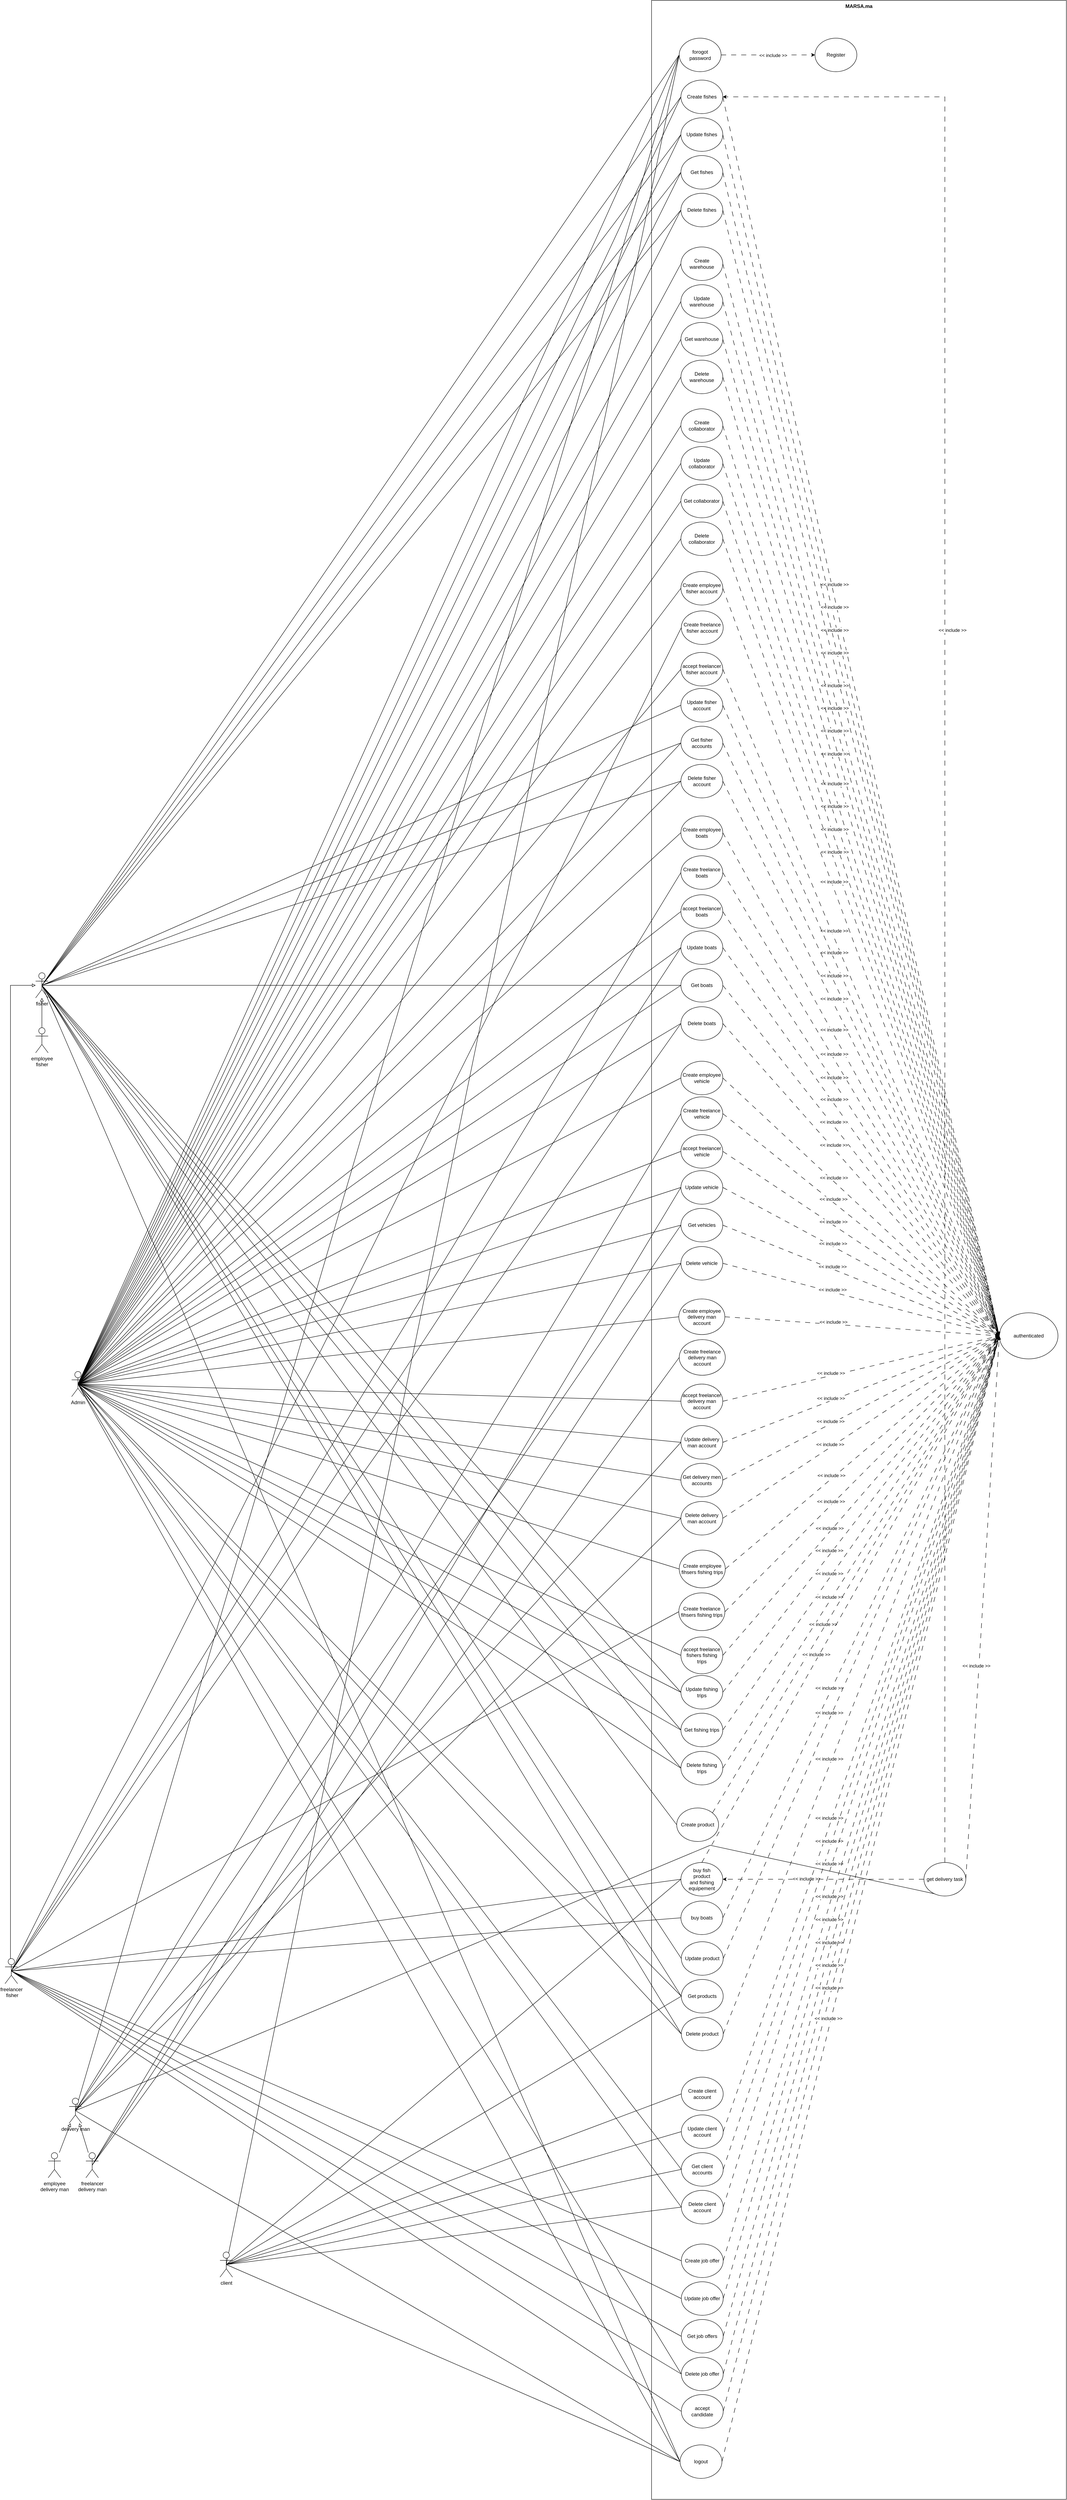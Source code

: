 <mxfile version="20.8.24" type="device"><diagram name="Page-1" id="dk4Yydg6AnEiUxmU9oOU"><mxGraphModel dx="4876" dy="3008" grid="1" gridSize="10" guides="1" tooltips="1" connect="1" arrows="1" fold="1" page="1" pageScale="1" pageWidth="850" pageHeight="1100" math="0" shadow="0"><root><mxCell id="0"/><mxCell id="1" parent="0"/><mxCell id="y_2Z9cbgFEfBiP4_PbCz-76" value="" style="edgeStyle=none;rounded=0;orthogonalLoop=1;jettySize=auto;html=1;endArrow=block;endFill=0;" parent="1" source="3_p0a6_mJ6wkiOOG4HJC-66" target="y_2Z9cbgFEfBiP4_PbCz-71" edge="1"><mxGeometry relative="1" as="geometry"/></mxCell><mxCell id="y_2Z9cbgFEfBiP4_PbCz-75" style="edgeStyle=none;rounded=0;orthogonalLoop=1;jettySize=auto;html=1;endArrow=block;endFill=0;" parent="1" source="3_p0a6_mJ6wkiOOG4HJC-72" target="y_2Z9cbgFEfBiP4_PbCz-71" edge="1"><mxGeometry relative="1" as="geometry"/></mxCell><mxCell id="3_p0a6_mJ6wkiOOG4HJC-3" value="MARSA.ma" style="shape=rect;html=1;verticalAlign=top;fontStyle=1;whiteSpace=wrap;align=center;" parent="1" vertex="1"><mxGeometry x="250" y="-30" width="990" height="5960" as="geometry"/></mxCell><mxCell id="3_p0a6_mJ6wkiOOG4HJC-76" style="rounded=0;orthogonalLoop=1;jettySize=auto;html=1;exitX=0.5;exitY=0.5;exitDx=0;exitDy=0;exitPerimeter=0;entryX=0;entryY=0.5;entryDx=0;entryDy=0;endArrow=none;endFill=0;" parent="1" source="3_p0a6_mJ6wkiOOG4HJC-4" target="3_p0a6_mJ6wkiOOG4HJC-5" edge="1"><mxGeometry relative="1" as="geometry"/></mxCell><mxCell id="3_p0a6_mJ6wkiOOG4HJC-77" style="edgeStyle=none;rounded=0;orthogonalLoop=1;jettySize=auto;html=1;exitX=0.5;exitY=0.5;exitDx=0;exitDy=0;exitPerimeter=0;entryX=0;entryY=0.5;entryDx=0;entryDy=0;endArrow=none;endFill=0;" parent="1" source="3_p0a6_mJ6wkiOOG4HJC-4" target="3_p0a6_mJ6wkiOOG4HJC-6" edge="1"><mxGeometry relative="1" as="geometry"/></mxCell><mxCell id="3_p0a6_mJ6wkiOOG4HJC-78" style="edgeStyle=none;rounded=0;orthogonalLoop=1;jettySize=auto;html=1;exitX=0.5;exitY=0.5;exitDx=0;exitDy=0;exitPerimeter=0;endArrow=none;endFill=0;entryX=0;entryY=0.5;entryDx=0;entryDy=0;" parent="1" source="3_p0a6_mJ6wkiOOG4HJC-4" target="3_p0a6_mJ6wkiOOG4HJC-8" edge="1"><mxGeometry relative="1" as="geometry"><mxPoint x="100" y="1227.778" as="targetPoint"/></mxGeometry></mxCell><mxCell id="3_p0a6_mJ6wkiOOG4HJC-79" style="edgeStyle=none;rounded=0;orthogonalLoop=1;jettySize=auto;html=1;exitX=0.5;exitY=0.5;exitDx=0;exitDy=0;exitPerimeter=0;entryX=0;entryY=0.5;entryDx=0;entryDy=0;endArrow=none;endFill=0;" parent="1" source="3_p0a6_mJ6wkiOOG4HJC-4" target="3_p0a6_mJ6wkiOOG4HJC-7" edge="1"><mxGeometry relative="1" as="geometry"/></mxCell><mxCell id="3_p0a6_mJ6wkiOOG4HJC-80" style="edgeStyle=none;rounded=0;orthogonalLoop=1;jettySize=auto;html=1;exitX=0.5;exitY=0.5;exitDx=0;exitDy=0;exitPerimeter=0;entryX=0;entryY=0.5;entryDx=0;entryDy=0;endArrow=none;endFill=0;" parent="1" source="3_p0a6_mJ6wkiOOG4HJC-4" target="3_p0a6_mJ6wkiOOG4HJC-9" edge="1"><mxGeometry relative="1" as="geometry"/></mxCell><mxCell id="3_p0a6_mJ6wkiOOG4HJC-81" style="edgeStyle=none;rounded=0;orthogonalLoop=1;jettySize=auto;html=1;exitX=0.5;exitY=0.5;exitDx=0;exitDy=0;exitPerimeter=0;entryX=0;entryY=0.5;entryDx=0;entryDy=0;endArrow=none;endFill=0;" parent="1" source="3_p0a6_mJ6wkiOOG4HJC-4" target="3_p0a6_mJ6wkiOOG4HJC-10" edge="1"><mxGeometry relative="1" as="geometry"/></mxCell><mxCell id="3_p0a6_mJ6wkiOOG4HJC-82" style="edgeStyle=none;rounded=0;orthogonalLoop=1;jettySize=auto;html=1;exitX=0.5;exitY=0.5;exitDx=0;exitDy=0;exitPerimeter=0;entryX=0;entryY=0.5;entryDx=0;entryDy=0;endArrow=none;endFill=0;" parent="1" source="3_p0a6_mJ6wkiOOG4HJC-4" target="3_p0a6_mJ6wkiOOG4HJC-12" edge="1"><mxGeometry relative="1" as="geometry"/></mxCell><mxCell id="3_p0a6_mJ6wkiOOG4HJC-83" style="edgeStyle=none;rounded=0;orthogonalLoop=1;jettySize=auto;html=1;exitX=0.5;exitY=0.5;exitDx=0;exitDy=0;exitPerimeter=0;entryX=0;entryY=0.5;entryDx=0;entryDy=0;endArrow=none;endFill=0;" parent="1" source="3_p0a6_mJ6wkiOOG4HJC-4" target="3_p0a6_mJ6wkiOOG4HJC-11" edge="1"><mxGeometry relative="1" as="geometry"/></mxCell><mxCell id="3_p0a6_mJ6wkiOOG4HJC-84" style="edgeStyle=none;rounded=0;orthogonalLoop=1;jettySize=auto;html=1;exitX=0.5;exitY=0.5;exitDx=0;exitDy=0;exitPerimeter=0;entryX=0;entryY=0.5;entryDx=0;entryDy=0;endArrow=none;endFill=0;" parent="1" source="3_p0a6_mJ6wkiOOG4HJC-4" target="3_p0a6_mJ6wkiOOG4HJC-14" edge="1"><mxGeometry relative="1" as="geometry"/></mxCell><mxCell id="3_p0a6_mJ6wkiOOG4HJC-85" style="edgeStyle=none;rounded=0;orthogonalLoop=1;jettySize=auto;html=1;exitX=0.5;exitY=0.5;exitDx=0;exitDy=0;exitPerimeter=0;entryX=0;entryY=0.5;entryDx=0;entryDy=0;endArrow=none;endFill=0;" parent="1" source="3_p0a6_mJ6wkiOOG4HJC-4" target="3_p0a6_mJ6wkiOOG4HJC-15" edge="1"><mxGeometry relative="1" as="geometry"/></mxCell><mxCell id="3_p0a6_mJ6wkiOOG4HJC-86" style="edgeStyle=none;rounded=0;orthogonalLoop=1;jettySize=auto;html=1;exitX=0.5;exitY=0.5;exitDx=0;exitDy=0;exitPerimeter=0;entryX=0;entryY=0.5;entryDx=0;entryDy=0;endArrow=none;endFill=0;" parent="1" source="3_p0a6_mJ6wkiOOG4HJC-4" target="3_p0a6_mJ6wkiOOG4HJC-17" edge="1"><mxGeometry relative="1" as="geometry"/></mxCell><mxCell id="3_p0a6_mJ6wkiOOG4HJC-87" style="edgeStyle=none;rounded=0;orthogonalLoop=1;jettySize=auto;html=1;exitX=0.5;exitY=0.5;exitDx=0;exitDy=0;exitPerimeter=0;entryX=0;entryY=0.5;entryDx=0;entryDy=0;endArrow=none;endFill=0;" parent="1" source="3_p0a6_mJ6wkiOOG4HJC-4" target="3_p0a6_mJ6wkiOOG4HJC-16" edge="1"><mxGeometry relative="1" as="geometry"/></mxCell><mxCell id="3_p0a6_mJ6wkiOOG4HJC-88" style="edgeStyle=none;rounded=0;orthogonalLoop=1;jettySize=auto;html=1;exitX=0.5;exitY=0.5;exitDx=0;exitDy=0;exitPerimeter=0;entryX=0;entryY=0.5;entryDx=0;entryDy=0;endArrow=none;endFill=0;" parent="1" source="3_p0a6_mJ6wkiOOG4HJC-4" target="3_p0a6_mJ6wkiOOG4HJC-18" edge="1"><mxGeometry relative="1" as="geometry"/></mxCell><mxCell id="3_p0a6_mJ6wkiOOG4HJC-90" style="edgeStyle=none;rounded=0;orthogonalLoop=1;jettySize=auto;html=1;exitX=0.5;exitY=0.5;exitDx=0;exitDy=0;exitPerimeter=0;entryX=0;entryY=0.5;entryDx=0;entryDy=0;endArrow=none;endFill=0;" parent="1" source="3_p0a6_mJ6wkiOOG4HJC-4" target="3_p0a6_mJ6wkiOOG4HJC-22" edge="1"><mxGeometry relative="1" as="geometry"/></mxCell><mxCell id="3_p0a6_mJ6wkiOOG4HJC-92" style="edgeStyle=none;rounded=0;orthogonalLoop=1;jettySize=auto;html=1;exitX=0.5;exitY=0.5;exitDx=0;exitDy=0;exitPerimeter=0;entryX=0;entryY=0.5;entryDx=0;entryDy=0;endArrow=none;endFill=0;" parent="1" source="3_p0a6_mJ6wkiOOG4HJC-4" target="3_p0a6_mJ6wkiOOG4HJC-21" edge="1"><mxGeometry relative="1" as="geometry"/></mxCell><mxCell id="3_p0a6_mJ6wkiOOG4HJC-93" style="edgeStyle=none;rounded=0;orthogonalLoop=1;jettySize=auto;html=1;exitX=0.5;exitY=0.5;exitDx=0;exitDy=0;exitPerimeter=0;entryX=0;entryY=0.5;entryDx=0;entryDy=0;endArrow=none;endFill=0;" parent="1" source="3_p0a6_mJ6wkiOOG4HJC-4" target="3_p0a6_mJ6wkiOOG4HJC-20" edge="1"><mxGeometry relative="1" as="geometry"/></mxCell><mxCell id="3_p0a6_mJ6wkiOOG4HJC-94" style="edgeStyle=none;rounded=0;orthogonalLoop=1;jettySize=auto;html=1;exitX=0.5;exitY=0.5;exitDx=0;exitDy=0;exitPerimeter=0;entryX=0;entryY=0.5;entryDx=0;entryDy=0;endArrow=none;endFill=0;" parent="1" source="3_p0a6_mJ6wkiOOG4HJC-4" target="3_p0a6_mJ6wkiOOG4HJC-29" edge="1"><mxGeometry relative="1" as="geometry"/></mxCell><mxCell id="3_p0a6_mJ6wkiOOG4HJC-95" style="edgeStyle=none;rounded=0;orthogonalLoop=1;jettySize=auto;html=1;exitX=0.5;exitY=0.5;exitDx=0;exitDy=0;exitPerimeter=0;entryX=0;entryY=0.5;entryDx=0;entryDy=0;endArrow=none;endFill=0;" parent="1" source="3_p0a6_mJ6wkiOOG4HJC-4" target="3_p0a6_mJ6wkiOOG4HJC-33" edge="1"><mxGeometry relative="1" as="geometry"/></mxCell><mxCell id="3_p0a6_mJ6wkiOOG4HJC-97" style="edgeStyle=none;rounded=0;orthogonalLoop=1;jettySize=auto;html=1;exitX=0.5;exitY=0.5;exitDx=0;exitDy=0;exitPerimeter=0;entryX=0;entryY=0.5;entryDx=0;entryDy=0;endArrow=none;endFill=0;" parent="1" source="3_p0a6_mJ6wkiOOG4HJC-4" target="3_p0a6_mJ6wkiOOG4HJC-30" edge="1"><mxGeometry relative="1" as="geometry"/></mxCell><mxCell id="3_p0a6_mJ6wkiOOG4HJC-98" style="edgeStyle=none;rounded=0;orthogonalLoop=1;jettySize=auto;html=1;exitX=0.5;exitY=0.5;exitDx=0;exitDy=0;exitPerimeter=0;entryX=0;entryY=0.5;entryDx=0;entryDy=0;endArrow=none;endFill=0;" parent="1" source="3_p0a6_mJ6wkiOOG4HJC-4" target="3_p0a6_mJ6wkiOOG4HJC-32" edge="1"><mxGeometry relative="1" as="geometry"/></mxCell><mxCell id="3_p0a6_mJ6wkiOOG4HJC-99" style="edgeStyle=none;rounded=0;orthogonalLoop=1;jettySize=auto;html=1;exitX=0.5;exitY=0.5;exitDx=0;exitDy=0;exitPerimeter=0;entryX=0;entryY=0.5;entryDx=0;entryDy=0;endArrow=none;endFill=0;" parent="1" source="3_p0a6_mJ6wkiOOG4HJC-4" target="3_p0a6_mJ6wkiOOG4HJC-31" edge="1"><mxGeometry relative="1" as="geometry"/></mxCell><mxCell id="3_p0a6_mJ6wkiOOG4HJC-100" style="edgeStyle=none;rounded=0;orthogonalLoop=1;jettySize=auto;html=1;exitX=0.5;exitY=0.5;exitDx=0;exitDy=0;exitPerimeter=0;endArrow=none;endFill=0;entryX=0;entryY=0.5;entryDx=0;entryDy=0;" parent="1" source="3_p0a6_mJ6wkiOOG4HJC-4" target="3_p0a6_mJ6wkiOOG4HJC-34" edge="1"><mxGeometry relative="1" as="geometry"><mxPoint x="160" y="2500" as="targetPoint"/></mxGeometry></mxCell><mxCell id="3_p0a6_mJ6wkiOOG4HJC-101" style="edgeStyle=none;rounded=0;orthogonalLoop=1;jettySize=auto;html=1;exitX=0.5;exitY=0.5;exitDx=0;exitDy=0;exitPerimeter=0;entryX=0;entryY=0.5;entryDx=0;entryDy=0;endArrow=none;endFill=0;" parent="1" source="3_p0a6_mJ6wkiOOG4HJC-4" target="3_p0a6_mJ6wkiOOG4HJC-38" edge="1"><mxGeometry relative="1" as="geometry"/></mxCell><mxCell id="3_p0a6_mJ6wkiOOG4HJC-103" style="edgeStyle=none;rounded=0;orthogonalLoop=1;jettySize=auto;html=1;exitX=0.5;exitY=0.5;exitDx=0;exitDy=0;exitPerimeter=0;entryX=0;entryY=0.5;entryDx=0;entryDy=0;endArrow=none;endFill=0;" parent="1" source="3_p0a6_mJ6wkiOOG4HJC-4" target="3_p0a6_mJ6wkiOOG4HJC-35" edge="1"><mxGeometry relative="1" as="geometry"/></mxCell><mxCell id="3_p0a6_mJ6wkiOOG4HJC-104" style="edgeStyle=none;rounded=0;orthogonalLoop=1;jettySize=auto;html=1;exitX=0.5;exitY=0.5;exitDx=0;exitDy=0;exitPerimeter=0;entryX=0;entryY=0.5;entryDx=0;entryDy=0;endArrow=none;endFill=0;" parent="1" source="3_p0a6_mJ6wkiOOG4HJC-4" target="3_p0a6_mJ6wkiOOG4HJC-37" edge="1"><mxGeometry relative="1" as="geometry"/></mxCell><mxCell id="3_p0a6_mJ6wkiOOG4HJC-105" style="edgeStyle=none;rounded=0;orthogonalLoop=1;jettySize=auto;html=1;exitX=0.5;exitY=0.5;exitDx=0;exitDy=0;exitPerimeter=0;entryX=0;entryY=0.5;entryDx=0;entryDy=0;endArrow=none;endFill=0;" parent="1" source="3_p0a6_mJ6wkiOOG4HJC-4" target="3_p0a6_mJ6wkiOOG4HJC-36" edge="1"><mxGeometry relative="1" as="geometry"/></mxCell><mxCell id="3_p0a6_mJ6wkiOOG4HJC-107" style="edgeStyle=none;rounded=0;orthogonalLoop=1;jettySize=auto;html=1;exitX=0.5;exitY=0.5;exitDx=0;exitDy=0;exitPerimeter=0;entryX=0;entryY=0.5;entryDx=0;entryDy=0;endArrow=none;endFill=0;" parent="1" source="3_p0a6_mJ6wkiOOG4HJC-4" target="3_p0a6_mJ6wkiOOG4HJC-39" edge="1"><mxGeometry relative="1" as="geometry"/></mxCell><mxCell id="3_p0a6_mJ6wkiOOG4HJC-108" style="edgeStyle=none;rounded=0;orthogonalLoop=1;jettySize=auto;html=1;exitX=0.5;exitY=0.5;exitDx=0;exitDy=0;exitPerimeter=0;entryX=0;entryY=0.5;entryDx=0;entryDy=0;endArrow=none;endFill=0;" parent="1" source="3_p0a6_mJ6wkiOOG4HJC-4" target="3_p0a6_mJ6wkiOOG4HJC-43" edge="1"><mxGeometry relative="1" as="geometry"/></mxCell><mxCell id="3_p0a6_mJ6wkiOOG4HJC-109" style="edgeStyle=none;rounded=0;orthogonalLoop=1;jettySize=auto;html=1;exitX=0.5;exitY=0.5;exitDx=0;exitDy=0;exitPerimeter=0;entryX=0;entryY=0.5;entryDx=0;entryDy=0;endArrow=none;endFill=0;" parent="1" source="3_p0a6_mJ6wkiOOG4HJC-4" target="3_p0a6_mJ6wkiOOG4HJC-40" edge="1"><mxGeometry relative="1" as="geometry"/></mxCell><mxCell id="3_p0a6_mJ6wkiOOG4HJC-110" style="edgeStyle=none;rounded=0;orthogonalLoop=1;jettySize=auto;html=1;exitX=0.5;exitY=0.5;exitDx=0;exitDy=0;exitPerimeter=0;entryX=0;entryY=0.5;entryDx=0;entryDy=0;endArrow=none;endFill=0;" parent="1" source="3_p0a6_mJ6wkiOOG4HJC-4" target="3_p0a6_mJ6wkiOOG4HJC-42" edge="1"><mxGeometry relative="1" as="geometry"/></mxCell><mxCell id="3_p0a6_mJ6wkiOOG4HJC-111" style="edgeStyle=none;rounded=0;orthogonalLoop=1;jettySize=auto;html=1;exitX=0.5;exitY=0.5;exitDx=0;exitDy=0;exitPerimeter=0;entryX=0;entryY=0.5;entryDx=0;entryDy=0;endArrow=none;endFill=0;" parent="1" source="3_p0a6_mJ6wkiOOG4HJC-4" target="3_p0a6_mJ6wkiOOG4HJC-41" edge="1"><mxGeometry relative="1" as="geometry"/></mxCell><mxCell id="3_p0a6_mJ6wkiOOG4HJC-113" style="edgeStyle=none;rounded=0;orthogonalLoop=1;jettySize=auto;html=1;exitX=0.5;exitY=0.5;exitDx=0;exitDy=0;exitPerimeter=0;entryX=0;entryY=0.5;entryDx=0;entryDy=0;endArrow=none;endFill=0;" parent="1" source="3_p0a6_mJ6wkiOOG4HJC-4" target="3_p0a6_mJ6wkiOOG4HJC-44" edge="1"><mxGeometry relative="1" as="geometry"/></mxCell><mxCell id="3_p0a6_mJ6wkiOOG4HJC-114" style="edgeStyle=none;rounded=0;orthogonalLoop=1;jettySize=auto;html=1;exitX=0.5;exitY=0.5;exitDx=0;exitDy=0;exitPerimeter=0;entryX=0;entryY=0.5;entryDx=0;entryDy=0;endArrow=none;endFill=0;" parent="1" source="3_p0a6_mJ6wkiOOG4HJC-4" target="3_p0a6_mJ6wkiOOG4HJC-48" edge="1"><mxGeometry relative="1" as="geometry"/></mxCell><mxCell id="3_p0a6_mJ6wkiOOG4HJC-115" style="edgeStyle=none;rounded=0;orthogonalLoop=1;jettySize=auto;html=1;exitX=0.5;exitY=0.5;exitDx=0;exitDy=0;exitPerimeter=0;entryX=0;entryY=0.5;entryDx=0;entryDy=0;endArrow=none;endFill=0;" parent="1" source="3_p0a6_mJ6wkiOOG4HJC-4" target="3_p0a6_mJ6wkiOOG4HJC-45" edge="1"><mxGeometry relative="1" as="geometry"/></mxCell><mxCell id="3_p0a6_mJ6wkiOOG4HJC-116" style="edgeStyle=none;rounded=0;orthogonalLoop=1;jettySize=auto;html=1;exitX=0.5;exitY=0.5;exitDx=0;exitDy=0;exitPerimeter=0;entryX=0;entryY=0.5;entryDx=0;entryDy=0;endArrow=none;endFill=0;" parent="1" source="3_p0a6_mJ6wkiOOG4HJC-4" target="3_p0a6_mJ6wkiOOG4HJC-47" edge="1"><mxGeometry relative="1" as="geometry"/></mxCell><mxCell id="3_p0a6_mJ6wkiOOG4HJC-117" style="edgeStyle=none;rounded=0;orthogonalLoop=1;jettySize=auto;html=1;exitX=0.5;exitY=0.5;exitDx=0;exitDy=0;exitPerimeter=0;entryX=0;entryY=0.5;entryDx=0;entryDy=0;endArrow=none;endFill=0;" parent="1" source="3_p0a6_mJ6wkiOOG4HJC-4" target="3_p0a6_mJ6wkiOOG4HJC-46" edge="1"><mxGeometry relative="1" as="geometry"/></mxCell><mxCell id="3_p0a6_mJ6wkiOOG4HJC-119" style="edgeStyle=none;rounded=0;orthogonalLoop=1;jettySize=auto;html=1;exitX=0.5;exitY=0.5;exitDx=0;exitDy=0;exitPerimeter=0;entryX=0;entryY=0.5;entryDx=0;entryDy=0;endArrow=none;endFill=0;" parent="1" source="3_p0a6_mJ6wkiOOG4HJC-4" target="3_p0a6_mJ6wkiOOG4HJC-53" edge="1"><mxGeometry relative="1" as="geometry"/></mxCell><mxCell id="3_p0a6_mJ6wkiOOG4HJC-120" style="edgeStyle=none;rounded=0;orthogonalLoop=1;jettySize=auto;html=1;exitX=0.5;exitY=0.5;exitDx=0;exitDy=0;exitPerimeter=0;entryX=0;entryY=0.5;entryDx=0;entryDy=0;endArrow=none;endFill=0;" parent="1" source="3_p0a6_mJ6wkiOOG4HJC-4" target="3_p0a6_mJ6wkiOOG4HJC-52" edge="1"><mxGeometry relative="1" as="geometry"/></mxCell><mxCell id="3_p0a6_mJ6wkiOOG4HJC-121" style="edgeStyle=none;rounded=0;orthogonalLoop=1;jettySize=auto;html=1;exitX=0.5;exitY=0.5;exitDx=0;exitDy=0;exitPerimeter=0;entryX=0;entryY=0.5;entryDx=0;entryDy=0;endArrow=none;endFill=0;" parent="1" source="3_p0a6_mJ6wkiOOG4HJC-4" target="3_p0a6_mJ6wkiOOG4HJC-57" edge="1"><mxGeometry relative="1" as="geometry"/></mxCell><mxCell id="3_p0a6_mJ6wkiOOG4HJC-122" style="edgeStyle=none;rounded=0;orthogonalLoop=1;jettySize=auto;html=1;exitX=0.5;exitY=0.5;exitDx=0;exitDy=0;exitPerimeter=0;entryX=0;entryY=0.5;entryDx=0;entryDy=0;endArrow=none;endFill=0;" parent="1" source="3_p0a6_mJ6wkiOOG4HJC-4" target="3_p0a6_mJ6wkiOOG4HJC-56" edge="1"><mxGeometry relative="1" as="geometry"/></mxCell><mxCell id="3_p0a6_mJ6wkiOOG4HJC-124" style="edgeStyle=none;rounded=0;orthogonalLoop=1;jettySize=auto;html=1;exitX=0.5;exitY=0.5;exitDx=0;exitDy=0;exitPerimeter=0;endArrow=none;endFill=0;entryX=0;entryY=0.5;entryDx=0;entryDy=0;" parent="1" source="3_p0a6_mJ6wkiOOG4HJC-4" target="3_p0a6_mJ6wkiOOG4HJC-61" edge="1"><mxGeometry relative="1" as="geometry"/></mxCell><mxCell id="y_2Z9cbgFEfBiP4_PbCz-9" style="rounded=0;orthogonalLoop=1;jettySize=auto;html=1;exitX=0.5;exitY=0.5;exitDx=0;exitDy=0;exitPerimeter=0;entryX=0;entryY=0.5;entryDx=0;entryDy=0;endArrow=none;endFill=0;" parent="1" source="3_p0a6_mJ6wkiOOG4HJC-4" target="y_2Z9cbgFEfBiP4_PbCz-3" edge="1"><mxGeometry relative="1" as="geometry"/></mxCell><mxCell id="y_2Z9cbgFEfBiP4_PbCz-52" style="edgeStyle=none;rounded=0;orthogonalLoop=1;jettySize=auto;html=1;exitX=0.5;exitY=0.5;exitDx=0;exitDy=0;exitPerimeter=0;endArrow=none;endFill=0;entryX=0;entryY=0.5;entryDx=0;entryDy=0;" parent="1" source="3_p0a6_mJ6wkiOOG4HJC-4" target="y_2Z9cbgFEfBiP4_PbCz-45" edge="1"><mxGeometry relative="1" as="geometry"><mxPoint x="-340" y="5130" as="targetPoint"/></mxGeometry></mxCell><mxCell id="3_p0a6_mJ6wkiOOG4HJC-4" value="Admin" style="shape=umlActor;html=1;verticalLabelPosition=bottom;verticalAlign=top;align=center;" parent="1" vertex="1"><mxGeometry x="-1134" y="3240" width="30" height="60" as="geometry"/></mxCell><mxCell id="6s27l5ecv5DC3e-yi6R3-2" style="rounded=0;orthogonalLoop=1;jettySize=auto;html=1;exitX=1;exitY=0.5;exitDx=0;exitDy=0;entryX=0;entryY=0.5;entryDx=0;entryDy=0;dashed=1;dashPattern=12 12;" edge="1" parent="1" source="3_p0a6_mJ6wkiOOG4HJC-5" target="y_2Z9cbgFEfBiP4_PbCz-8"><mxGeometry relative="1" as="geometry"/></mxCell><mxCell id="6s27l5ecv5DC3e-yi6R3-3" value="&amp;lt;&amp;lt; include &amp;gt;&amp;gt;" style="edgeLabel;html=1;align=center;verticalAlign=middle;resizable=0;points=[];" vertex="1" connectable="0" parent="6s27l5ecv5DC3e-yi6R3-2"><mxGeometry x="-0.213" y="7" relative="1" as="geometry"><mxPoint y="1" as="offset"/></mxGeometry></mxCell><mxCell id="3_p0a6_mJ6wkiOOG4HJC-5" value="Create fishes" style="ellipse;whiteSpace=wrap;html=1;" parent="1" vertex="1"><mxGeometry x="320" y="160" width="100" height="80" as="geometry"/></mxCell><mxCell id="3_p0a6_mJ6wkiOOG4HJC-6" value="Update fishes" style="ellipse;whiteSpace=wrap;html=1;" parent="1" vertex="1"><mxGeometry x="320" y="250" width="100" height="80" as="geometry"/></mxCell><mxCell id="3_p0a6_mJ6wkiOOG4HJC-7" value="Delete fishes" style="ellipse;whiteSpace=wrap;html=1;" parent="1" vertex="1"><mxGeometry x="320" y="430" width="100" height="80" as="geometry"/></mxCell><mxCell id="3_p0a6_mJ6wkiOOG4HJC-8" value="Get&amp;nbsp;fishes" style="ellipse;whiteSpace=wrap;html=1;" parent="1" vertex="1"><mxGeometry x="320" y="340" width="100" height="80" as="geometry"/></mxCell><mxCell id="3_p0a6_mJ6wkiOOG4HJC-9" value="Create warehouse" style="ellipse;whiteSpace=wrap;html=1;" parent="1" vertex="1"><mxGeometry x="320" y="558" width="100" height="80" as="geometry"/></mxCell><mxCell id="3_p0a6_mJ6wkiOOG4HJC-10" value="Update warehouse" style="ellipse;whiteSpace=wrap;html=1;" parent="1" vertex="1"><mxGeometry x="320" y="648" width="100" height="80" as="geometry"/></mxCell><mxCell id="3_p0a6_mJ6wkiOOG4HJC-11" value="Delete &lt;br&gt;warehouse" style="ellipse;whiteSpace=wrap;html=1;" parent="1" vertex="1"><mxGeometry x="320" y="828" width="100" height="80" as="geometry"/></mxCell><mxCell id="3_p0a6_mJ6wkiOOG4HJC-12" value="Get&amp;nbsp;warehouse" style="ellipse;whiteSpace=wrap;html=1;" parent="1" vertex="1"><mxGeometry x="320" y="738" width="100" height="80" as="geometry"/></mxCell><mxCell id="3_p0a6_mJ6wkiOOG4HJC-14" value="Create collaborator" style="ellipse;whiteSpace=wrap;html=1;" parent="1" vertex="1"><mxGeometry x="320" y="944" width="100" height="80" as="geometry"/></mxCell><mxCell id="3_p0a6_mJ6wkiOOG4HJC-15" value="Update collaborator" style="ellipse;whiteSpace=wrap;html=1;" parent="1" vertex="1"><mxGeometry x="320" y="1034" width="100" height="80" as="geometry"/></mxCell><mxCell id="3_p0a6_mJ6wkiOOG4HJC-16" value="Delete collaborator" style="ellipse;whiteSpace=wrap;html=1;" parent="1" vertex="1"><mxGeometry x="320" y="1214" width="100" height="80" as="geometry"/></mxCell><mxCell id="3_p0a6_mJ6wkiOOG4HJC-17" value="Get collaborator" style="ellipse;whiteSpace=wrap;html=1;" parent="1" vertex="1"><mxGeometry x="320" y="1124" width="100" height="80" as="geometry"/></mxCell><mxCell id="3_p0a6_mJ6wkiOOG4HJC-18" value="Create employee&lt;br&gt;fisher account" style="ellipse;whiteSpace=wrap;html=1;" parent="1" vertex="1"><mxGeometry x="320" y="1332" width="100" height="80" as="geometry"/></mxCell><mxCell id="3_p0a6_mJ6wkiOOG4HJC-19" value="Update fisher account" style="ellipse;whiteSpace=wrap;html=1;" parent="1" vertex="1"><mxGeometry x="320" y="1611" width="100" height="80" as="geometry"/></mxCell><mxCell id="3_p0a6_mJ6wkiOOG4HJC-20" value="Delete fisher account" style="ellipse;whiteSpace=wrap;html=1;" parent="1" vertex="1"><mxGeometry x="320" y="1792" width="100" height="80" as="geometry"/></mxCell><mxCell id="3_p0a6_mJ6wkiOOG4HJC-21" value="Get fisher &lt;br&gt;accounts" style="ellipse;whiteSpace=wrap;html=1;" parent="1" vertex="1"><mxGeometry x="320" y="1701" width="100" height="80" as="geometry"/></mxCell><mxCell id="3_p0a6_mJ6wkiOOG4HJC-22" value="accept freelancer fisher account" style="ellipse;whiteSpace=wrap;html=1;" parent="1" vertex="1"><mxGeometry x="320" y="1525" width="100" height="80" as="geometry"/></mxCell><mxCell id="3_p0a6_mJ6wkiOOG4HJC-29" value="Create employee&lt;br&gt;boats" style="ellipse;whiteSpace=wrap;html=1;" parent="1" vertex="1"><mxGeometry x="320" y="1915" width="100" height="80" as="geometry"/></mxCell><mxCell id="3_p0a6_mJ6wkiOOG4HJC-30" value="Update boats" style="ellipse;whiteSpace=wrap;html=1;" parent="1" vertex="1"><mxGeometry x="320" y="2189" width="100" height="80" as="geometry"/></mxCell><mxCell id="3_p0a6_mJ6wkiOOG4HJC-31" value="Delete boats" style="ellipse;whiteSpace=wrap;html=1;" parent="1" vertex="1"><mxGeometry x="320" y="2370" width="100" height="80" as="geometry"/></mxCell><mxCell id="3_p0a6_mJ6wkiOOG4HJC-32" value="Get boats" style="ellipse;whiteSpace=wrap;html=1;" parent="1" vertex="1"><mxGeometry x="320" y="2279" width="100" height="80" as="geometry"/></mxCell><mxCell id="3_p0a6_mJ6wkiOOG4HJC-33" value="accept freelancer boats" style="ellipse;whiteSpace=wrap;html=1;" parent="1" vertex="1"><mxGeometry x="320" y="2103" width="100" height="80" as="geometry"/></mxCell><mxCell id="3_p0a6_mJ6wkiOOG4HJC-34" value="Create employee&lt;br&gt;vehicle" style="ellipse;whiteSpace=wrap;html=1;" parent="1" vertex="1"><mxGeometry x="320" y="2500" width="100" height="80" as="geometry"/></mxCell><mxCell id="3_p0a6_mJ6wkiOOG4HJC-35" value="Update vehicle" style="ellipse;whiteSpace=wrap;html=1;" parent="1" vertex="1"><mxGeometry x="320" y="2761" width="100" height="80" as="geometry"/></mxCell><mxCell id="3_p0a6_mJ6wkiOOG4HJC-36" value="Delete vehicle" style="ellipse;whiteSpace=wrap;html=1;" parent="1" vertex="1"><mxGeometry x="320" y="2942" width="100" height="80" as="geometry"/></mxCell><mxCell id="3_p0a6_mJ6wkiOOG4HJC-37" value="Get vehicles" style="ellipse;whiteSpace=wrap;html=1;" parent="1" vertex="1"><mxGeometry x="320" y="2851" width="100" height="80" as="geometry"/></mxCell><mxCell id="3_p0a6_mJ6wkiOOG4HJC-38" value="accept freelancer vehicle" style="ellipse;whiteSpace=wrap;html=1;" parent="1" vertex="1"><mxGeometry x="320" y="2675" width="100" height="80" as="geometry"/></mxCell><mxCell id="3_p0a6_mJ6wkiOOG4HJC-39" value="Create employee&lt;br&gt;delivery man account" style="ellipse;whiteSpace=wrap;html=1;" parent="1" vertex="1"><mxGeometry x="315" y="3067" width="110" height="85" as="geometry"/></mxCell><mxCell id="3_p0a6_mJ6wkiOOG4HJC-40" value="Update delivery man account" style="ellipse;whiteSpace=wrap;html=1;" parent="1" vertex="1"><mxGeometry x="320" y="3369" width="100" height="80" as="geometry"/></mxCell><mxCell id="3_p0a6_mJ6wkiOOG4HJC-41" value="Delete delivery man account" style="ellipse;whiteSpace=wrap;html=1;" parent="1" vertex="1"><mxGeometry x="320" y="3550" width="100" height="80" as="geometry"/></mxCell><mxCell id="3_p0a6_mJ6wkiOOG4HJC-42" value="Get delivery men accounts" style="ellipse;whiteSpace=wrap;html=1;" parent="1" vertex="1"><mxGeometry x="320" y="3459" width="100" height="80" as="geometry"/></mxCell><mxCell id="3_p0a6_mJ6wkiOOG4HJC-43" value="accept freelancer delivery man account" style="ellipse;whiteSpace=wrap;html=1;" parent="1" vertex="1"><mxGeometry x="320" y="3270" width="100" height="82" as="geometry"/></mxCell><mxCell id="3_p0a6_mJ6wkiOOG4HJC-44" value="Create employee fihsers fishing trips" style="ellipse;whiteSpace=wrap;html=1;" parent="1" vertex="1"><mxGeometry x="316" y="3666" width="110" height="90" as="geometry"/></mxCell><mxCell id="3_p0a6_mJ6wkiOOG4HJC-45" value="Update&amp;nbsp;fishing trips" style="ellipse;whiteSpace=wrap;html=1;" parent="1" vertex="1"><mxGeometry x="320" y="3965" width="100" height="80" as="geometry"/></mxCell><mxCell id="3_p0a6_mJ6wkiOOG4HJC-46" value="Delete fishing trips" style="ellipse;whiteSpace=wrap;html=1;" parent="1" vertex="1"><mxGeometry x="320" y="4146" width="100" height="80" as="geometry"/></mxCell><mxCell id="3_p0a6_mJ6wkiOOG4HJC-47" value="Get fishing trips" style="ellipse;whiteSpace=wrap;html=1;" parent="1" vertex="1"><mxGeometry x="320" y="4055" width="100" height="80" as="geometry"/></mxCell><mxCell id="3_p0a6_mJ6wkiOOG4HJC-48" value="accept freelance fishers fishing trips" style="ellipse;whiteSpace=wrap;html=1;" parent="1" vertex="1"><mxGeometry x="320" y="3873" width="100" height="88" as="geometry"/></mxCell><mxCell id="3_p0a6_mJ6wkiOOG4HJC-51" value="Update product" style="ellipse;whiteSpace=wrap;html=1;" parent="1" vertex="1"><mxGeometry x="321" y="4600" width="100" height="80" as="geometry"/></mxCell><mxCell id="3_p0a6_mJ6wkiOOG4HJC-52" value="Delete product" style="ellipse;whiteSpace=wrap;html=1;" parent="1" vertex="1"><mxGeometry x="321" y="4780" width="100" height="80" as="geometry"/></mxCell><mxCell id="3_p0a6_mJ6wkiOOG4HJC-53" value="Get products" style="ellipse;whiteSpace=wrap;html=1;" parent="1" vertex="1"><mxGeometry x="321" y="4690" width="100" height="80" as="geometry"/></mxCell><mxCell id="3_p0a6_mJ6wkiOOG4HJC-54" value="Create client account" style="ellipse;whiteSpace=wrap;html=1;" parent="1" vertex="1"><mxGeometry x="321" y="4923" width="100" height="80" as="geometry"/></mxCell><mxCell id="3_p0a6_mJ6wkiOOG4HJC-55" value="Update client account" style="ellipse;whiteSpace=wrap;html=1;" parent="1" vertex="1"><mxGeometry x="321" y="5013" width="100" height="80" as="geometry"/></mxCell><mxCell id="3_p0a6_mJ6wkiOOG4HJC-56" value="Delete client account" style="ellipse;whiteSpace=wrap;html=1;" parent="1" vertex="1"><mxGeometry x="321" y="5193" width="100" height="80" as="geometry"/></mxCell><mxCell id="3_p0a6_mJ6wkiOOG4HJC-57" value="Get client accounts" style="ellipse;whiteSpace=wrap;html=1;" parent="1" vertex="1"><mxGeometry x="321" y="5103" width="100" height="80" as="geometry"/></mxCell><mxCell id="3_p0a6_mJ6wkiOOG4HJC-59" value="Create job offer" style="ellipse;whiteSpace=wrap;html=1;" parent="1" vertex="1"><mxGeometry x="321" y="5321" width="100" height="80" as="geometry"/></mxCell><mxCell id="3_p0a6_mJ6wkiOOG4HJC-60" value="Update job offer" style="ellipse;whiteSpace=wrap;html=1;" parent="1" vertex="1"><mxGeometry x="321" y="5411" width="100" height="80" as="geometry"/></mxCell><mxCell id="3_p0a6_mJ6wkiOOG4HJC-61" value="Delete job offer" style="ellipse;whiteSpace=wrap;html=1;" parent="1" vertex="1"><mxGeometry x="321" y="5591" width="100" height="80" as="geometry"/></mxCell><mxCell id="3_p0a6_mJ6wkiOOG4HJC-62" value="Get job offers" style="ellipse;whiteSpace=wrap;html=1;" parent="1" vertex="1"><mxGeometry x="321" y="5501" width="100" height="80" as="geometry"/></mxCell><mxCell id="y_2Z9cbgFEfBiP4_PbCz-22" style="edgeStyle=none;rounded=0;orthogonalLoop=1;jettySize=auto;html=1;exitX=0.5;exitY=0.5;exitDx=0;exitDy=0;exitPerimeter=0;entryX=0;entryY=0.5;entryDx=0;entryDy=0;endArrow=none;endFill=0;" parent="1" source="3_p0a6_mJ6wkiOOG4HJC-63" target="y_2Z9cbgFEfBiP4_PbCz-3" edge="1"><mxGeometry relative="1" as="geometry"/></mxCell><mxCell id="y_2Z9cbgFEfBiP4_PbCz-23" style="edgeStyle=none;rounded=0;orthogonalLoop=1;jettySize=auto;html=1;exitX=0.5;exitY=0.5;exitDx=0;exitDy=0;exitPerimeter=0;entryX=0;entryY=0.5;entryDx=0;entryDy=0;endArrow=none;endFill=0;" parent="1" source="3_p0a6_mJ6wkiOOG4HJC-63" target="3_p0a6_mJ6wkiOOG4HJC-5" edge="1"><mxGeometry relative="1" as="geometry"/></mxCell><mxCell id="y_2Z9cbgFEfBiP4_PbCz-24" style="edgeStyle=none;rounded=0;orthogonalLoop=1;jettySize=auto;html=1;exitX=0.5;exitY=0.5;exitDx=0;exitDy=0;exitPerimeter=0;entryX=0;entryY=0.5;entryDx=0;entryDy=0;endArrow=none;endFill=0;" parent="1" source="3_p0a6_mJ6wkiOOG4HJC-63" target="3_p0a6_mJ6wkiOOG4HJC-6" edge="1"><mxGeometry relative="1" as="geometry"/></mxCell><mxCell id="y_2Z9cbgFEfBiP4_PbCz-25" style="edgeStyle=none;rounded=0;orthogonalLoop=1;jettySize=auto;html=1;exitX=0.5;exitY=0.5;exitDx=0;exitDy=0;exitPerimeter=0;entryX=0;entryY=0.5;entryDx=0;entryDy=0;endArrow=none;endFill=0;" parent="1" source="3_p0a6_mJ6wkiOOG4HJC-63" target="3_p0a6_mJ6wkiOOG4HJC-8" edge="1"><mxGeometry relative="1" as="geometry"/></mxCell><mxCell id="y_2Z9cbgFEfBiP4_PbCz-26" style="edgeStyle=none;rounded=0;orthogonalLoop=1;jettySize=auto;html=1;exitX=0.5;exitY=0.5;exitDx=0;exitDy=0;exitPerimeter=0;entryX=0;entryY=0.5;entryDx=0;entryDy=0;endArrow=none;endFill=0;" parent="1" source="3_p0a6_mJ6wkiOOG4HJC-63" target="3_p0a6_mJ6wkiOOG4HJC-7" edge="1"><mxGeometry relative="1" as="geometry"/></mxCell><mxCell id="y_2Z9cbgFEfBiP4_PbCz-27" style="edgeStyle=none;rounded=0;orthogonalLoop=1;jettySize=auto;html=1;exitX=0.5;exitY=0.5;exitDx=0;exitDy=0;exitPerimeter=0;endArrow=none;endFill=0;entryX=0;entryY=0.5;entryDx=0;entryDy=0;" parent="1" source="y_2Z9cbgFEfBiP4_PbCz-56" target="3_p0a6_mJ6wkiOOG4HJC-89" edge="1"><mxGeometry relative="1" as="geometry"><mxPoint x="70" y="1450" as="targetPoint"/></mxGeometry></mxCell><mxCell id="y_2Z9cbgFEfBiP4_PbCz-28" style="edgeStyle=none;rounded=0;orthogonalLoop=1;jettySize=auto;html=1;exitX=0.5;exitY=0.5;exitDx=0;exitDy=0;exitPerimeter=0;entryX=0;entryY=0.5;entryDx=0;entryDy=0;endArrow=none;endFill=0;" parent="1" source="3_p0a6_mJ6wkiOOG4HJC-63" target="3_p0a6_mJ6wkiOOG4HJC-19" edge="1"><mxGeometry relative="1" as="geometry"/></mxCell><mxCell id="y_2Z9cbgFEfBiP4_PbCz-29" style="edgeStyle=none;rounded=0;orthogonalLoop=1;jettySize=auto;html=1;exitX=0.5;exitY=0.5;exitDx=0;exitDy=0;exitPerimeter=0;endArrow=none;endFill=0;entryX=0;entryY=0.5;entryDx=0;entryDy=0;" parent="1" source="3_p0a6_mJ6wkiOOG4HJC-63" target="3_p0a6_mJ6wkiOOG4HJC-21" edge="1"><mxGeometry relative="1" as="geometry"><mxPoint x="-170" y="1684.5" as="targetPoint"/></mxGeometry></mxCell><mxCell id="y_2Z9cbgFEfBiP4_PbCz-30" style="edgeStyle=none;rounded=0;orthogonalLoop=1;jettySize=auto;html=1;exitX=0.5;exitY=0.5;exitDx=0;exitDy=0;exitPerimeter=0;entryX=0;entryY=0.5;entryDx=0;entryDy=0;endArrow=none;endFill=0;" parent="1" source="3_p0a6_mJ6wkiOOG4HJC-63" target="3_p0a6_mJ6wkiOOG4HJC-20" edge="1"><mxGeometry relative="1" as="geometry"/></mxCell><mxCell id="y_2Z9cbgFEfBiP4_PbCz-31" style="edgeStyle=none;rounded=0;orthogonalLoop=1;jettySize=auto;html=1;exitX=0.5;exitY=0.5;exitDx=0;exitDy=0;exitPerimeter=0;endArrow=none;endFill=0;entryX=0;entryY=0.5;entryDx=0;entryDy=0;" parent="1" source="y_2Z9cbgFEfBiP4_PbCz-56" target="3_p0a6_mJ6wkiOOG4HJC-96" edge="1"><mxGeometry relative="1" as="geometry"/></mxCell><mxCell id="y_2Z9cbgFEfBiP4_PbCz-32" style="edgeStyle=none;rounded=0;orthogonalLoop=1;jettySize=auto;html=1;entryX=0;entryY=0.5;entryDx=0;entryDy=0;endArrow=none;endFill=0;exitX=0.5;exitY=0.5;exitDx=0;exitDy=0;exitPerimeter=0;" parent="1" source="y_2Z9cbgFEfBiP4_PbCz-56" target="3_p0a6_mJ6wkiOOG4HJC-30" edge="1"><mxGeometry relative="1" as="geometry"><mxPoint x="-1220" y="3560" as="sourcePoint"/></mxGeometry></mxCell><mxCell id="y_2Z9cbgFEfBiP4_PbCz-33" style="edgeStyle=none;rounded=0;orthogonalLoop=1;jettySize=auto;html=1;exitX=0.5;exitY=0.5;exitDx=0;exitDy=0;exitPerimeter=0;entryX=0;entryY=0.5;entryDx=0;entryDy=0;endArrow=none;endFill=0;" parent="1" source="3_p0a6_mJ6wkiOOG4HJC-63" target="3_p0a6_mJ6wkiOOG4HJC-32" edge="1"><mxGeometry relative="1" as="geometry"/></mxCell><mxCell id="y_2Z9cbgFEfBiP4_PbCz-34" style="edgeStyle=none;rounded=0;orthogonalLoop=1;jettySize=auto;html=1;endArrow=none;endFill=0;entryX=0;entryY=0.5;entryDx=0;entryDy=0;exitX=0.5;exitY=0.5;exitDx=0;exitDy=0;exitPerimeter=0;" parent="1" source="y_2Z9cbgFEfBiP4_PbCz-56" target="3_p0a6_mJ6wkiOOG4HJC-31" edge="1"><mxGeometry relative="1" as="geometry"><mxPoint x="-1260" y="3310" as="sourcePoint"/></mxGeometry></mxCell><mxCell id="y_2Z9cbgFEfBiP4_PbCz-35" style="edgeStyle=none;rounded=0;orthogonalLoop=1;jettySize=auto;html=1;endArrow=none;endFill=0;entryX=0;entryY=0.5;entryDx=0;entryDy=0;exitX=0.5;exitY=0.5;exitDx=0;exitDy=0;exitPerimeter=0;" parent="1" source="y_2Z9cbgFEfBiP4_PbCz-56" target="3_p0a6_mJ6wkiOOG4HJC-112" edge="1"><mxGeometry relative="1" as="geometry"><mxPoint x="320" y="3320" as="targetPoint"/><mxPoint x="-1230" y="2640" as="sourcePoint"/></mxGeometry></mxCell><mxCell id="y_2Z9cbgFEfBiP4_PbCz-36" style="edgeStyle=none;rounded=0;orthogonalLoop=1;jettySize=auto;html=1;exitX=0.5;exitY=0.5;exitDx=0;exitDy=0;exitPerimeter=0;endArrow=none;endFill=0;entryX=0;entryY=0.5;entryDx=0;entryDy=0;" parent="1" source="3_p0a6_mJ6wkiOOG4HJC-63" target="3_p0a6_mJ6wkiOOG4HJC-45" edge="1"><mxGeometry relative="1" as="geometry"><mxPoint x="20" y="3270" as="targetPoint"/></mxGeometry></mxCell><mxCell id="y_2Z9cbgFEfBiP4_PbCz-37" style="edgeStyle=none;rounded=0;orthogonalLoop=1;jettySize=auto;html=1;exitX=0.5;exitY=0.5;exitDx=0;exitDy=0;exitPerimeter=0;entryX=0;entryY=0.5;entryDx=0;entryDy=0;endArrow=none;endFill=0;" parent="1" source="3_p0a6_mJ6wkiOOG4HJC-63" target="3_p0a6_mJ6wkiOOG4HJC-47" edge="1"><mxGeometry relative="1" as="geometry"/></mxCell><mxCell id="y_2Z9cbgFEfBiP4_PbCz-38" style="edgeStyle=none;rounded=0;orthogonalLoop=1;jettySize=auto;html=1;exitX=0.5;exitY=0.5;exitDx=0;exitDy=0;exitPerimeter=0;entryX=0;entryY=0.5;entryDx=0;entryDy=0;endArrow=none;endFill=0;" parent="1" source="3_p0a6_mJ6wkiOOG4HJC-63" target="3_p0a6_mJ6wkiOOG4HJC-46" edge="1"><mxGeometry relative="1" as="geometry"/></mxCell><mxCell id="y_2Z9cbgFEfBiP4_PbCz-39" style="edgeStyle=none;rounded=0;orthogonalLoop=1;jettySize=auto;html=1;exitX=0.5;exitY=0.5;exitDx=0;exitDy=0;exitPerimeter=0;entryX=0;entryY=0.5;entryDx=0;entryDy=0;endArrow=none;endFill=0;" parent="1" source="3_p0a6_mJ6wkiOOG4HJC-63" target="3_p0a6_mJ6wkiOOG4HJC-50" edge="1"><mxGeometry relative="1" as="geometry"/></mxCell><mxCell id="y_2Z9cbgFEfBiP4_PbCz-40" style="edgeStyle=none;rounded=0;orthogonalLoop=1;jettySize=auto;html=1;entryX=0;entryY=0.5;entryDx=0;entryDy=0;endArrow=none;endFill=0;exitX=0.5;exitY=0.5;exitDx=0;exitDy=0;exitPerimeter=0;" parent="1" source="y_2Z9cbgFEfBiP4_PbCz-56" target="3_p0a6_mJ6wkiOOG4HJC-75" edge="1"><mxGeometry relative="1" as="geometry"><mxPoint x="-1260" y="2800" as="sourcePoint"/></mxGeometry></mxCell><mxCell id="y_2Z9cbgFEfBiP4_PbCz-41" style="edgeStyle=none;rounded=0;orthogonalLoop=1;jettySize=auto;html=1;exitX=0.5;exitY=0.5;exitDx=0;exitDy=0;exitPerimeter=0;entryX=0;entryY=0.5;entryDx=0;entryDy=0;endArrow=none;endFill=0;" parent="1" source="3_p0a6_mJ6wkiOOG4HJC-63" target="3_p0a6_mJ6wkiOOG4HJC-51" edge="1"><mxGeometry relative="1" as="geometry"/></mxCell><mxCell id="y_2Z9cbgFEfBiP4_PbCz-42" style="edgeStyle=none;rounded=0;orthogonalLoop=1;jettySize=auto;html=1;exitX=0.5;exitY=0.5;exitDx=0;exitDy=0;exitPerimeter=0;entryX=0;entryY=0.5;entryDx=0;entryDy=0;endArrow=none;endFill=0;" parent="1" source="3_p0a6_mJ6wkiOOG4HJC-63" target="3_p0a6_mJ6wkiOOG4HJC-53" edge="1"><mxGeometry relative="1" as="geometry"/></mxCell><mxCell id="y_2Z9cbgFEfBiP4_PbCz-43" style="edgeStyle=none;rounded=0;orthogonalLoop=1;jettySize=auto;html=1;exitX=0.5;exitY=0.5;exitDx=0;exitDy=0;exitPerimeter=0;entryX=0;entryY=0.5;entryDx=0;entryDy=0;endArrow=none;endFill=0;" parent="1" source="3_p0a6_mJ6wkiOOG4HJC-63" target="3_p0a6_mJ6wkiOOG4HJC-52" edge="1"><mxGeometry relative="1" as="geometry"/></mxCell><mxCell id="y_2Z9cbgFEfBiP4_PbCz-47" style="edgeStyle=none;rounded=0;orthogonalLoop=1;jettySize=auto;html=1;exitX=0.5;exitY=0.5;exitDx=0;exitDy=0;exitPerimeter=0;endArrow=none;endFill=0;entryX=0;entryY=0.5;entryDx=0;entryDy=0;" parent="1" source="y_2Z9cbgFEfBiP4_PbCz-56" target="y_2Z9cbgFEfBiP4_PbCz-44" edge="1"><mxGeometry relative="1" as="geometry"><mxPoint x="-40" y="5140" as="targetPoint"/></mxGeometry></mxCell><mxCell id="y_2Z9cbgFEfBiP4_PbCz-48" style="edgeStyle=none;rounded=0;orthogonalLoop=1;jettySize=auto;html=1;endArrow=none;endFill=0;entryX=0;entryY=0.5;entryDx=0;entryDy=0;exitX=0.5;exitY=0.5;exitDx=0;exitDy=0;exitPerimeter=0;" parent="1" source="y_2Z9cbgFEfBiP4_PbCz-56" target="3_p0a6_mJ6wkiOOG4HJC-59" edge="1"><mxGeometry relative="1" as="geometry"><mxPoint x="200" y="4850" as="targetPoint"/><mxPoint x="-1260" y="4820" as="sourcePoint"/></mxGeometry></mxCell><mxCell id="y_2Z9cbgFEfBiP4_PbCz-49" style="edgeStyle=none;rounded=0;orthogonalLoop=1;jettySize=auto;html=1;endArrow=none;endFill=0;entryX=0;entryY=0.5;entryDx=0;entryDy=0;exitX=0.5;exitY=0.5;exitDx=0;exitDy=0;exitPerimeter=0;" parent="1" source="y_2Z9cbgFEfBiP4_PbCz-56" target="3_p0a6_mJ6wkiOOG4HJC-60" edge="1"><mxGeometry relative="1" as="geometry"><mxPoint x="150" y="5190" as="targetPoint"/><mxPoint x="-1000" y="4742.222" as="sourcePoint"/></mxGeometry></mxCell><mxCell id="y_2Z9cbgFEfBiP4_PbCz-50" style="edgeStyle=none;rounded=0;orthogonalLoop=1;jettySize=auto;html=1;endArrow=none;endFill=0;entryX=0;entryY=0.5;entryDx=0;entryDy=0;exitX=0.5;exitY=0.5;exitDx=0;exitDy=0;exitPerimeter=0;" parent="1" source="y_2Z9cbgFEfBiP4_PbCz-56" target="3_p0a6_mJ6wkiOOG4HJC-62" edge="1"><mxGeometry relative="1" as="geometry"><mxPoint x="-70" y="5140" as="targetPoint"/><mxPoint x="-1130" y="4750" as="sourcePoint"/></mxGeometry></mxCell><mxCell id="y_2Z9cbgFEfBiP4_PbCz-51" style="edgeStyle=none;rounded=0;orthogonalLoop=1;jettySize=auto;html=1;endArrow=none;endFill=0;entryX=0;entryY=0.5;entryDx=0;entryDy=0;exitX=0.5;exitY=0.5;exitDx=0;exitDy=0;exitPerimeter=0;" parent="1" source="y_2Z9cbgFEfBiP4_PbCz-56" target="3_p0a6_mJ6wkiOOG4HJC-61" edge="1"><mxGeometry relative="1" as="geometry"><mxPoint x="-270" y="5040" as="targetPoint"/><mxPoint x="-1240" y="4893.333" as="sourcePoint"/></mxGeometry></mxCell><mxCell id="y_2Z9cbgFEfBiP4_PbCz-53" style="edgeStyle=none;rounded=0;orthogonalLoop=1;jettySize=auto;html=1;exitX=0.5;exitY=0.5;exitDx=0;exitDy=0;exitPerimeter=0;endArrow=none;endFill=0;entryX=0;entryY=0.5;entryDx=0;entryDy=0;" parent="1" source="3_p0a6_mJ6wkiOOG4HJC-63" target="y_2Z9cbgFEfBiP4_PbCz-45" edge="1"><mxGeometry relative="1" as="geometry"><mxPoint x="-580" y="4890" as="targetPoint"/></mxGeometry></mxCell><mxCell id="y_2Z9cbgFEfBiP4_PbCz-58" style="edgeStyle=orthogonalEdgeStyle;rounded=0;orthogonalLoop=1;jettySize=auto;html=1;endArrow=block;endFill=0;exitX=0.5;exitY=0;exitDx=0;exitDy=0;exitPerimeter=0;" parent="1" source="3_p0a6_mJ6wkiOOG4HJC-65" target="3_p0a6_mJ6wkiOOG4HJC-63" edge="1"><mxGeometry relative="1" as="geometry"><mxPoint x="-1262" y="3300" as="targetPoint"/></mxGeometry></mxCell><mxCell id="y_2Z9cbgFEfBiP4_PbCz-59" style="edgeStyle=orthogonalEdgeStyle;rounded=0;orthogonalLoop=1;jettySize=auto;html=1;endArrow=block;endFill=0;exitX=0.5;exitY=0;exitDx=0;exitDy=0;exitPerimeter=0;" parent="1" source="y_2Z9cbgFEfBiP4_PbCz-56" target="3_p0a6_mJ6wkiOOG4HJC-63" edge="1"><mxGeometry relative="1" as="geometry"><mxPoint x="-1300" y="3369" as="targetPoint"/><mxPoint x="-1292" y="3349" as="sourcePoint"/><Array as="points"><mxPoint x="-1280" y="4640"/><mxPoint x="-1280" y="2319"/></Array></mxGeometry></mxCell><mxCell id="3_p0a6_mJ6wkiOOG4HJC-63" value="fisher" style="shape=umlActor;html=1;verticalLabelPosition=bottom;verticalAlign=top;align=center;" parent="1" vertex="1"><mxGeometry x="-1220" y="2289" width="30" height="60" as="geometry"/></mxCell><mxCell id="3_p0a6_mJ6wkiOOG4HJC-65" value="employee &lt;br&gt;fisher" style="shape=umlActor;html=1;verticalLabelPosition=bottom;verticalAlign=top;align=center;" parent="1" vertex="1"><mxGeometry x="-1220" y="2420" width="30" height="60" as="geometry"/></mxCell><mxCell id="y_2Z9cbgFEfBiP4_PbCz-99" style="rounded=0;orthogonalLoop=1;jettySize=auto;html=1;exitX=0.5;exitY=0.5;exitDx=0;exitDy=0;exitPerimeter=0;entryX=0;entryY=0.5;entryDx=0;entryDy=0;endArrow=none;endFill=0;" parent="1" source="3_p0a6_mJ6wkiOOG4HJC-66" target="3_p0a6_mJ6wkiOOG4HJC-106" edge="1"><mxGeometry relative="1" as="geometry"/></mxCell><mxCell id="y_2Z9cbgFEfBiP4_PbCz-102" style="edgeStyle=none;rounded=0;orthogonalLoop=1;jettySize=auto;html=1;exitX=0.5;exitY=0.5;exitDx=0;exitDy=0;exitPerimeter=0;entryX=0;entryY=0.5;entryDx=0;entryDy=0;endArrow=none;endFill=0;" parent="1" source="y_2Z9cbgFEfBiP4_PbCz-71" target="3_p0a6_mJ6wkiOOG4HJC-37" edge="1"><mxGeometry relative="1" as="geometry"/></mxCell><mxCell id="y_2Z9cbgFEfBiP4_PbCz-104" style="edgeStyle=none;rounded=0;orthogonalLoop=1;jettySize=auto;html=1;exitX=0.5;exitY=0.5;exitDx=0;exitDy=0;exitPerimeter=0;entryX=0;entryY=0.5;entryDx=0;entryDy=0;endArrow=none;endFill=0;" parent="1" source="3_p0a6_mJ6wkiOOG4HJC-66" target="3_p0a6_mJ6wkiOOG4HJC-35" edge="1"><mxGeometry relative="1" as="geometry"/></mxCell><mxCell id="3_p0a6_mJ6wkiOOG4HJC-66" value="freelancer &lt;br&gt;delivery man" style="shape=umlActor;html=1;verticalLabelPosition=bottom;verticalAlign=top;align=center;" parent="1" vertex="1"><mxGeometry x="-1100" y="5103" width="30" height="60" as="geometry"/></mxCell><mxCell id="3_p0a6_mJ6wkiOOG4HJC-72" value="employee &lt;br&gt;delivery man" style="shape=umlActor;html=1;verticalLabelPosition=bottom;verticalAlign=top;align=center;" parent="1" vertex="1"><mxGeometry x="-1190" y="5103" width="30" height="60" as="geometry"/></mxCell><mxCell id="y_2Z9cbgFEfBiP4_PbCz-65" style="rounded=0;orthogonalLoop=1;jettySize=auto;html=1;exitX=0.5;exitY=0.5;exitDx=0;exitDy=0;exitPerimeter=0;entryX=0;entryY=0.5;entryDx=0;entryDy=0;endArrow=none;endFill=0;" parent="1" source="3_p0a6_mJ6wkiOOG4HJC-73" target="3_p0a6_mJ6wkiOOG4HJC-74" edge="1"><mxGeometry relative="1" as="geometry"/></mxCell><mxCell id="y_2Z9cbgFEfBiP4_PbCz-66" style="edgeStyle=none;rounded=0;orthogonalLoop=1;jettySize=auto;html=1;exitX=0.5;exitY=0.5;exitDx=0;exitDy=0;exitPerimeter=0;entryX=0;entryY=0.5;entryDx=0;entryDy=0;endArrow=none;endFill=0;" parent="1" source="3_p0a6_mJ6wkiOOG4HJC-73" target="3_p0a6_mJ6wkiOOG4HJC-53" edge="1"><mxGeometry relative="1" as="geometry"/></mxCell><mxCell id="y_2Z9cbgFEfBiP4_PbCz-67" style="edgeStyle=none;rounded=0;orthogonalLoop=1;jettySize=auto;html=1;exitX=0.5;exitY=0.5;exitDx=0;exitDy=0;exitPerimeter=0;entryX=0;entryY=0.5;entryDx=0;entryDy=0;endArrow=none;endFill=0;" parent="1" source="3_p0a6_mJ6wkiOOG4HJC-73" target="3_p0a6_mJ6wkiOOG4HJC-54" edge="1"><mxGeometry relative="1" as="geometry"/></mxCell><mxCell id="y_2Z9cbgFEfBiP4_PbCz-68" style="edgeStyle=none;rounded=0;orthogonalLoop=1;jettySize=auto;html=1;exitX=0.5;exitY=0.5;exitDx=0;exitDy=0;exitPerimeter=0;entryX=0;entryY=0.5;entryDx=0;entryDy=0;endArrow=none;endFill=0;" parent="1" source="3_p0a6_mJ6wkiOOG4HJC-73" target="3_p0a6_mJ6wkiOOG4HJC-55" edge="1"><mxGeometry relative="1" as="geometry"/></mxCell><mxCell id="y_2Z9cbgFEfBiP4_PbCz-69" style="edgeStyle=none;rounded=0;orthogonalLoop=1;jettySize=auto;html=1;exitX=0.5;exitY=0.5;exitDx=0;exitDy=0;exitPerimeter=0;entryX=0;entryY=0.5;entryDx=0;entryDy=0;endArrow=none;endFill=0;" parent="1" source="3_p0a6_mJ6wkiOOG4HJC-73" target="3_p0a6_mJ6wkiOOG4HJC-57" edge="1"><mxGeometry relative="1" as="geometry"/></mxCell><mxCell id="y_2Z9cbgFEfBiP4_PbCz-70" style="edgeStyle=none;rounded=0;orthogonalLoop=1;jettySize=auto;html=1;exitX=0.5;exitY=0.5;exitDx=0;exitDy=0;exitPerimeter=0;entryX=0;entryY=0.5;entryDx=0;entryDy=0;endArrow=none;endFill=0;" parent="1" source="3_p0a6_mJ6wkiOOG4HJC-73" target="3_p0a6_mJ6wkiOOG4HJC-56" edge="1"><mxGeometry relative="1" as="geometry"/></mxCell><mxCell id="y_2Z9cbgFEfBiP4_PbCz-79" style="edgeStyle=none;rounded=0;orthogonalLoop=1;jettySize=auto;html=1;exitX=0.5;exitY=0.5;exitDx=0;exitDy=0;exitPerimeter=0;entryX=0;entryY=0.5;entryDx=0;entryDy=0;endArrow=none;endFill=0;" parent="1" source="3_p0a6_mJ6wkiOOG4HJC-73" target="y_2Z9cbgFEfBiP4_PbCz-45" edge="1"><mxGeometry relative="1" as="geometry"/></mxCell><mxCell id="y_2Z9cbgFEfBiP4_PbCz-80" style="edgeStyle=none;rounded=0;orthogonalLoop=1;jettySize=auto;html=1;exitX=0.5;exitY=0.5;exitDx=0;exitDy=0;exitPerimeter=0;entryX=0;entryY=0.5;entryDx=0;entryDy=0;endArrow=none;endFill=0;" parent="1" source="3_p0a6_mJ6wkiOOG4HJC-73" target="y_2Z9cbgFEfBiP4_PbCz-3" edge="1"><mxGeometry relative="1" as="geometry"/></mxCell><mxCell id="3_p0a6_mJ6wkiOOG4HJC-73" value="client" style="shape=umlActor;html=1;verticalLabelPosition=bottom;verticalAlign=top;align=center;" parent="1" vertex="1"><mxGeometry x="-780" y="5340" width="30" height="60" as="geometry"/></mxCell><mxCell id="3_p0a6_mJ6wkiOOG4HJC-74" value="buy fish&lt;br&gt;product&lt;br&gt;and fishing equipement" style="ellipse;whiteSpace=wrap;html=1;" parent="1" vertex="1"><mxGeometry x="320" y="4411" width="100" height="80" as="geometry"/></mxCell><mxCell id="3_p0a6_mJ6wkiOOG4HJC-75" value="buy boats" style="ellipse;whiteSpace=wrap;html=1;" parent="1" vertex="1"><mxGeometry x="320" y="4503" width="100" height="80" as="geometry"/></mxCell><mxCell id="3_p0a6_mJ6wkiOOG4HJC-89" value="Create freelance&lt;br&gt;fisher account" style="ellipse;whiteSpace=wrap;html=1;" parent="1" vertex="1"><mxGeometry x="321" y="1426" width="100" height="80" as="geometry"/></mxCell><mxCell id="3_p0a6_mJ6wkiOOG4HJC-96" value="Create freelance&lt;br&gt;boats" style="ellipse;whiteSpace=wrap;html=1;" parent="1" vertex="1"><mxGeometry x="320" y="2010" width="100" height="80" as="geometry"/></mxCell><mxCell id="3_p0a6_mJ6wkiOOG4HJC-102" value="Create freelance&lt;br&gt;vehicle" style="ellipse;whiteSpace=wrap;html=1;" parent="1" vertex="1"><mxGeometry x="320" y="2585" width="100" height="80" as="geometry"/></mxCell><mxCell id="3_p0a6_mJ6wkiOOG4HJC-106" value="Create freelance&lt;br&gt;delivery man account" style="ellipse;whiteSpace=wrap;html=1;" parent="1" vertex="1"><mxGeometry x="316" y="3164" width="110" height="85" as="geometry"/></mxCell><mxCell id="3_p0a6_mJ6wkiOOG4HJC-112" value="Create freelance fihsers fishing trips" style="ellipse;whiteSpace=wrap;html=1;" parent="1" vertex="1"><mxGeometry x="315" y="3768" width="110" height="90" as="geometry"/></mxCell><mxCell id="y_2Z9cbgFEfBiP4_PbCz-2" style="edgeStyle=orthogonalEdgeStyle;rounded=0;orthogonalLoop=1;jettySize=auto;html=1;exitX=0.5;exitY=1;exitDx=0;exitDy=0;" parent="1" source="3_p0a6_mJ6wkiOOG4HJC-112" target="3_p0a6_mJ6wkiOOG4HJC-112" edge="1"><mxGeometry relative="1" as="geometry"/></mxCell><mxCell id="y_2Z9cbgFEfBiP4_PbCz-6" style="edgeStyle=orthogonalEdgeStyle;rounded=0;orthogonalLoop=1;jettySize=auto;html=1;exitX=1;exitY=0.5;exitDx=0;exitDy=0;dashed=1;dashPattern=12 12;" parent="1" source="y_2Z9cbgFEfBiP4_PbCz-3" target="y_2Z9cbgFEfBiP4_PbCz-4" edge="1"><mxGeometry relative="1" as="geometry"/></mxCell><mxCell id="y_2Z9cbgFEfBiP4_PbCz-7" value="&amp;lt;&amp;lt; include &amp;gt;&amp;gt;" style="edgeLabel;html=1;align=center;verticalAlign=middle;resizable=0;points=[];" parent="y_2Z9cbgFEfBiP4_PbCz-6" vertex="1" connectable="0"><mxGeometry x="0.24" y="-1" relative="1" as="geometry"><mxPoint x="-15" as="offset"/></mxGeometry></mxCell><mxCell id="y_2Z9cbgFEfBiP4_PbCz-3" value="forogot &lt;br&gt;password" style="ellipse;whiteSpace=wrap;html=1;" parent="1" vertex="1"><mxGeometry x="316" y="60" width="100" height="80" as="geometry"/></mxCell><mxCell id="y_2Z9cbgFEfBiP4_PbCz-4" value="Register" style="ellipse;whiteSpace=wrap;html=1;" parent="1" vertex="1"><mxGeometry x="640" y="60" width="100" height="80" as="geometry"/></mxCell><mxCell id="y_2Z9cbgFEfBiP4_PbCz-8" value="authenticated" style="ellipse;whiteSpace=wrap;html=1;" parent="1" vertex="1"><mxGeometry x="1080" y="3100" width="140" height="110" as="geometry"/></mxCell><mxCell id="y_2Z9cbgFEfBiP4_PbCz-44" value="accept &lt;br&gt;candidate" style="ellipse;whiteSpace=wrap;html=1;" parent="1" vertex="1"><mxGeometry x="321" y="5680" width="100" height="80" as="geometry"/></mxCell><mxCell id="y_2Z9cbgFEfBiP4_PbCz-45" value="logout" style="ellipse;whiteSpace=wrap;html=1;" parent="1" vertex="1"><mxGeometry x="318" y="5800" width="100" height="80" as="geometry"/></mxCell><mxCell id="y_2Z9cbgFEfBiP4_PbCz-77" style="edgeStyle=none;rounded=0;orthogonalLoop=1;jettySize=auto;html=1;exitX=0.5;exitY=0.5;exitDx=0;exitDy=0;exitPerimeter=0;endArrow=none;endFill=0;entryX=0;entryY=0.5;entryDx=0;entryDy=0;" parent="1" source="y_2Z9cbgFEfBiP4_PbCz-56" target="3_p0a6_mJ6wkiOOG4HJC-74" edge="1"><mxGeometry relative="1" as="geometry"><mxPoint x="-20" y="4380" as="targetPoint"/></mxGeometry></mxCell><mxCell id="y_2Z9cbgFEfBiP4_PbCz-56" value="freelancer&lt;br&gt;&amp;nbsp;fisher" style="shape=umlActor;html=1;verticalLabelPosition=bottom;verticalAlign=top;align=center;" parent="1" vertex="1"><mxGeometry x="-1293" y="4640" width="30" height="60" as="geometry"/></mxCell><mxCell id="y_2Z9cbgFEfBiP4_PbCz-78" style="edgeStyle=none;rounded=0;orthogonalLoop=1;jettySize=auto;html=1;exitX=0.5;exitY=0.5;exitDx=0;exitDy=0;exitPerimeter=0;endArrow=none;endFill=0;entryX=0;entryY=0.5;entryDx=0;entryDy=0;" parent="1" source="y_2Z9cbgFEfBiP4_PbCz-71" target="y_2Z9cbgFEfBiP4_PbCz-45" edge="1"><mxGeometry relative="1" as="geometry"><mxPoint x="-540" y="4850" as="targetPoint"/></mxGeometry></mxCell><mxCell id="y_2Z9cbgFEfBiP4_PbCz-81" style="edgeStyle=none;rounded=0;orthogonalLoop=1;jettySize=auto;html=1;exitX=0.5;exitY=0.5;exitDx=0;exitDy=0;exitPerimeter=0;endArrow=none;endFill=0;entryX=0;entryY=0.5;entryDx=0;entryDy=0;" parent="1" source="y_2Z9cbgFEfBiP4_PbCz-71" target="y_2Z9cbgFEfBiP4_PbCz-3" edge="1"><mxGeometry relative="1" as="geometry"><mxPoint x="80" y="900" as="targetPoint"/></mxGeometry></mxCell><mxCell id="y_2Z9cbgFEfBiP4_PbCz-93" style="edgeStyle=none;rounded=0;orthogonalLoop=1;jettySize=auto;html=1;exitX=0.5;exitY=0.5;exitDx=0;exitDy=0;exitPerimeter=0;endArrow=none;endFill=0;entryX=0.5;entryY=1;entryDx=0;entryDy=0;" parent="1" source="y_2Z9cbgFEfBiP4_PbCz-71" target="y_2Z9cbgFEfBiP4_PbCz-85" edge="1"><mxGeometry relative="1" as="geometry"><Array as="points"><mxPoint x="390" y="4370"/></Array></mxGeometry></mxCell><mxCell id="y_2Z9cbgFEfBiP4_PbCz-96" style="edgeStyle=none;rounded=0;orthogonalLoop=1;jettySize=auto;html=1;exitX=0.5;exitY=0.5;exitDx=0;exitDy=0;exitPerimeter=0;entryX=0;entryY=0.5;entryDx=0;entryDy=0;endArrow=none;endFill=0;" parent="1" source="y_2Z9cbgFEfBiP4_PbCz-71" target="3_p0a6_mJ6wkiOOG4HJC-40" edge="1"><mxGeometry relative="1" as="geometry"/></mxCell><mxCell id="y_2Z9cbgFEfBiP4_PbCz-97" style="edgeStyle=none;rounded=0;orthogonalLoop=1;jettySize=auto;html=1;exitX=0.5;exitY=0.5;exitDx=0;exitDy=0;exitPerimeter=0;endArrow=none;endFill=0;entryX=0;entryY=0.5;entryDx=0;entryDy=0;" parent="1" source="y_2Z9cbgFEfBiP4_PbCz-71" target="3_p0a6_mJ6wkiOOG4HJC-41" edge="1"><mxGeometry relative="1" as="geometry"><mxPoint x="-70" y="4180" as="targetPoint"/></mxGeometry></mxCell><mxCell id="y_2Z9cbgFEfBiP4_PbCz-100" style="edgeStyle=none;rounded=0;orthogonalLoop=1;jettySize=auto;html=1;exitX=0.5;exitY=0.5;exitDx=0;exitDy=0;exitPerimeter=0;endArrow=none;endFill=0;entryX=0;entryY=0.5;entryDx=0;entryDy=0;" parent="1" source="y_2Z9cbgFEfBiP4_PbCz-71" target="3_p0a6_mJ6wkiOOG4HJC-102" edge="1"><mxGeometry relative="1" as="geometry"><mxPoint x="41.111" y="4100" as="targetPoint"/></mxGeometry></mxCell><mxCell id="y_2Z9cbgFEfBiP4_PbCz-71" value="delivery man" style="shape=umlActor;html=1;verticalLabelPosition=bottom;verticalAlign=top;align=center;" parent="1" vertex="1"><mxGeometry x="-1140" y="4973" width="30" height="60" as="geometry"/></mxCell><mxCell id="y_2Z9cbgFEfBiP4_PbCz-85" value="get delivery task" style="ellipse;whiteSpace=wrap;html=1;" parent="1" vertex="1"><mxGeometry x="900" y="4411" width="100" height="80" as="geometry"/></mxCell><mxCell id="y_2Z9cbgFEfBiP4_PbCz-86" style="edgeStyle=orthogonalEdgeStyle;rounded=0;orthogonalLoop=1;jettySize=auto;html=1;exitX=0;exitY=0.5;exitDx=0;exitDy=0;dashed=1;dashPattern=12 12;entryX=1;entryY=0.5;entryDx=0;entryDy=0;" parent="1" source="y_2Z9cbgFEfBiP4_PbCz-85" target="3_p0a6_mJ6wkiOOG4HJC-74" edge="1"><mxGeometry relative="1" as="geometry"><mxPoint x="540" y="4431" as="sourcePoint"/><mxPoint x="426" y="4431" as="targetPoint"/></mxGeometry></mxCell><mxCell id="y_2Z9cbgFEfBiP4_PbCz-87" value="&amp;lt;&amp;lt; include &amp;gt;&amp;gt;" style="edgeLabel;html=1;align=center;verticalAlign=middle;resizable=0;points=[];" parent="y_2Z9cbgFEfBiP4_PbCz-86" vertex="1" connectable="0"><mxGeometry x="0.24" y="-1" relative="1" as="geometry"><mxPoint x="17" as="offset"/></mxGeometry></mxCell><mxCell id="y_2Z9cbgFEfBiP4_PbCz-91" style="rounded=0;orthogonalLoop=1;jettySize=auto;html=1;exitX=0.5;exitY=0;exitDx=0;exitDy=0;dashed=1;dashPattern=12 12;entryX=1;entryY=0.5;entryDx=0;entryDy=0;edgeStyle=orthogonalEdgeStyle;" parent="1" source="y_2Z9cbgFEfBiP4_PbCz-85" target="3_p0a6_mJ6wkiOOG4HJC-5" edge="1"><mxGeometry relative="1" as="geometry"><mxPoint x="650" y="4350" as="sourcePoint"/><mxPoint x="460" y="4350" as="targetPoint"/></mxGeometry></mxCell><mxCell id="y_2Z9cbgFEfBiP4_PbCz-92" value="&amp;lt;&amp;lt; include &amp;gt;&amp;gt;" style="edgeLabel;html=1;align=center;verticalAlign=middle;resizable=0;points=[];" parent="y_2Z9cbgFEfBiP4_PbCz-91" vertex="1" connectable="0"><mxGeometry x="0.24" y="-1" relative="1" as="geometry"><mxPoint x="17" as="offset"/></mxGeometry></mxCell><mxCell id="3_p0a6_mJ6wkiOOG4HJC-50" value="Create product" style="ellipse;whiteSpace=wrap;html=1;" parent="1" vertex="1"><mxGeometry x="310" y="4281" width="100" height="80" as="geometry"/></mxCell><mxCell id="y_2Z9cbgFEfBiP4_PbCz-103" style="edgeStyle=none;rounded=0;orthogonalLoop=1;jettySize=auto;html=1;exitX=0.5;exitY=0.5;exitDx=0;exitDy=0;exitPerimeter=0;entryX=0;entryY=0.5;entryDx=0;entryDy=0;endArrow=none;endFill=0;" parent="1" source="3_p0a6_mJ6wkiOOG4HJC-66" target="3_p0a6_mJ6wkiOOG4HJC-36" edge="1"><mxGeometry relative="1" as="geometry"><mxPoint x="-1075" y="5143" as="sourcePoint"/><mxPoint x="330" y="2901" as="targetPoint"/></mxGeometry></mxCell><mxCell id="6s27l5ecv5DC3e-yi6R3-4" style="rounded=0;orthogonalLoop=1;jettySize=auto;html=1;exitX=1;exitY=0.5;exitDx=0;exitDy=0;entryX=0;entryY=0.5;entryDx=0;entryDy=0;dashed=1;dashPattern=12 12;" edge="1" parent="1" source="3_p0a6_mJ6wkiOOG4HJC-6" target="y_2Z9cbgFEfBiP4_PbCz-8"><mxGeometry relative="1" as="geometry"><mxPoint x="430" y="210" as="sourcePoint"/><mxPoint x="1090" y="3165" as="targetPoint"/></mxGeometry></mxCell><mxCell id="6s27l5ecv5DC3e-yi6R3-5" value="&amp;lt;&amp;lt; include &amp;gt;&amp;gt;" style="edgeLabel;html=1;align=center;verticalAlign=middle;resizable=0;points=[];" vertex="1" connectable="0" parent="6s27l5ecv5DC3e-yi6R3-4"><mxGeometry x="-0.213" y="7" relative="1" as="geometry"><mxPoint y="1" as="offset"/></mxGeometry></mxCell><mxCell id="6s27l5ecv5DC3e-yi6R3-6" style="rounded=0;orthogonalLoop=1;jettySize=auto;html=1;exitX=1;exitY=0.5;exitDx=0;exitDy=0;entryX=0;entryY=0.5;entryDx=0;entryDy=0;dashed=1;dashPattern=12 12;" edge="1" parent="1" source="3_p0a6_mJ6wkiOOG4HJC-8" target="y_2Z9cbgFEfBiP4_PbCz-8"><mxGeometry relative="1" as="geometry"><mxPoint x="430" y="300" as="sourcePoint"/><mxPoint x="1090" y="3165" as="targetPoint"/></mxGeometry></mxCell><mxCell id="6s27l5ecv5DC3e-yi6R3-7" value="&amp;lt;&amp;lt; include &amp;gt;&amp;gt;" style="edgeLabel;html=1;align=center;verticalAlign=middle;resizable=0;points=[];" vertex="1" connectable="0" parent="6s27l5ecv5DC3e-yi6R3-6"><mxGeometry x="-0.213" y="7" relative="1" as="geometry"><mxPoint y="1" as="offset"/></mxGeometry></mxCell><mxCell id="6s27l5ecv5DC3e-yi6R3-8" style="rounded=0;orthogonalLoop=1;jettySize=auto;html=1;exitX=1;exitY=0.5;exitDx=0;exitDy=0;entryX=0;entryY=0.5;entryDx=0;entryDy=0;dashed=1;dashPattern=12 12;" edge="1" parent="1" source="3_p0a6_mJ6wkiOOG4HJC-7" target="y_2Z9cbgFEfBiP4_PbCz-8"><mxGeometry relative="1" as="geometry"><mxPoint x="430" y="390" as="sourcePoint"/><mxPoint x="1100" y="3175" as="targetPoint"/></mxGeometry></mxCell><mxCell id="6s27l5ecv5DC3e-yi6R3-9" value="&amp;lt;&amp;lt; include &amp;gt;&amp;gt;" style="edgeLabel;html=1;align=center;verticalAlign=middle;resizable=0;points=[];" vertex="1" connectable="0" parent="6s27l5ecv5DC3e-yi6R3-8"><mxGeometry x="-0.213" y="7" relative="1" as="geometry"><mxPoint y="1" as="offset"/></mxGeometry></mxCell><mxCell id="6s27l5ecv5DC3e-yi6R3-10" style="rounded=0;orthogonalLoop=1;jettySize=auto;html=1;exitX=1;exitY=0.5;exitDx=0;exitDy=0;entryX=0;entryY=0.5;entryDx=0;entryDy=0;dashed=1;dashPattern=12 12;" edge="1" parent="1" source="3_p0a6_mJ6wkiOOG4HJC-9" target="y_2Z9cbgFEfBiP4_PbCz-8"><mxGeometry relative="1" as="geometry"><mxPoint x="430" y="480" as="sourcePoint"/><mxPoint x="1110" y="3185" as="targetPoint"/></mxGeometry></mxCell><mxCell id="6s27l5ecv5DC3e-yi6R3-11" value="&amp;lt;&amp;lt; include &amp;gt;&amp;gt;" style="edgeLabel;html=1;align=center;verticalAlign=middle;resizable=0;points=[];" vertex="1" connectable="0" parent="6s27l5ecv5DC3e-yi6R3-10"><mxGeometry x="-0.213" y="7" relative="1" as="geometry"><mxPoint y="1" as="offset"/></mxGeometry></mxCell><mxCell id="6s27l5ecv5DC3e-yi6R3-12" style="rounded=0;orthogonalLoop=1;jettySize=auto;html=1;exitX=1;exitY=0.5;exitDx=0;exitDy=0;entryX=0;entryY=0.5;entryDx=0;entryDy=0;dashed=1;dashPattern=12 12;" edge="1" parent="1" source="3_p0a6_mJ6wkiOOG4HJC-10" target="y_2Z9cbgFEfBiP4_PbCz-8"><mxGeometry relative="1" as="geometry"><mxPoint x="430" y="608" as="sourcePoint"/><mxPoint x="1120" y="3195" as="targetPoint"/></mxGeometry></mxCell><mxCell id="6s27l5ecv5DC3e-yi6R3-13" value="&amp;lt;&amp;lt; include &amp;gt;&amp;gt;" style="edgeLabel;html=1;align=center;verticalAlign=middle;resizable=0;points=[];" vertex="1" connectable="0" parent="6s27l5ecv5DC3e-yi6R3-12"><mxGeometry x="-0.213" y="7" relative="1" as="geometry"><mxPoint y="1" as="offset"/></mxGeometry></mxCell><mxCell id="6s27l5ecv5DC3e-yi6R3-14" style="rounded=0;orthogonalLoop=1;jettySize=auto;html=1;exitX=1;exitY=0.5;exitDx=0;exitDy=0;entryX=0;entryY=0.5;entryDx=0;entryDy=0;dashed=1;dashPattern=12 12;" edge="1" parent="1" source="3_p0a6_mJ6wkiOOG4HJC-12" target="y_2Z9cbgFEfBiP4_PbCz-8"><mxGeometry relative="1" as="geometry"><mxPoint x="430" y="698" as="sourcePoint"/><mxPoint x="1130" y="3205" as="targetPoint"/></mxGeometry></mxCell><mxCell id="6s27l5ecv5DC3e-yi6R3-15" value="&amp;lt;&amp;lt; include &amp;gt;&amp;gt;" style="edgeLabel;html=1;align=center;verticalAlign=middle;resizable=0;points=[];" vertex="1" connectable="0" parent="6s27l5ecv5DC3e-yi6R3-14"><mxGeometry x="-0.213" y="7" relative="1" as="geometry"><mxPoint y="1" as="offset"/></mxGeometry></mxCell><mxCell id="6s27l5ecv5DC3e-yi6R3-16" style="rounded=0;orthogonalLoop=1;jettySize=auto;html=1;exitX=1;exitY=0.5;exitDx=0;exitDy=0;entryX=0;entryY=0.5;entryDx=0;entryDy=0;dashed=1;dashPattern=12 12;" edge="1" parent="1" source="3_p0a6_mJ6wkiOOG4HJC-11" target="y_2Z9cbgFEfBiP4_PbCz-8"><mxGeometry relative="1" as="geometry"><mxPoint x="430" y="788" as="sourcePoint"/><mxPoint x="1140" y="3215" as="targetPoint"/></mxGeometry></mxCell><mxCell id="6s27l5ecv5DC3e-yi6R3-17" value="&amp;lt;&amp;lt; include &amp;gt;&amp;gt;" style="edgeLabel;html=1;align=center;verticalAlign=middle;resizable=0;points=[];" vertex="1" connectable="0" parent="6s27l5ecv5DC3e-yi6R3-16"><mxGeometry x="-0.213" y="7" relative="1" as="geometry"><mxPoint y="1" as="offset"/></mxGeometry></mxCell><mxCell id="6s27l5ecv5DC3e-yi6R3-18" style="rounded=0;orthogonalLoop=1;jettySize=auto;html=1;exitX=1;exitY=0.5;exitDx=0;exitDy=0;entryX=0;entryY=0.5;entryDx=0;entryDy=0;dashed=1;dashPattern=12 12;" edge="1" parent="1" source="3_p0a6_mJ6wkiOOG4HJC-14" target="y_2Z9cbgFEfBiP4_PbCz-8"><mxGeometry relative="1" as="geometry"><mxPoint x="430" y="878" as="sourcePoint"/><mxPoint x="1150" y="3225" as="targetPoint"/></mxGeometry></mxCell><mxCell id="6s27l5ecv5DC3e-yi6R3-19" value="&amp;lt;&amp;lt; include &amp;gt;&amp;gt;" style="edgeLabel;html=1;align=center;verticalAlign=middle;resizable=0;points=[];" vertex="1" connectable="0" parent="6s27l5ecv5DC3e-yi6R3-18"><mxGeometry x="-0.213" y="7" relative="1" as="geometry"><mxPoint y="1" as="offset"/></mxGeometry></mxCell><mxCell id="6s27l5ecv5DC3e-yi6R3-20" style="rounded=0;orthogonalLoop=1;jettySize=auto;html=1;exitX=1;exitY=0.5;exitDx=0;exitDy=0;entryX=0;entryY=0.5;entryDx=0;entryDy=0;dashed=1;dashPattern=12 12;" edge="1" parent="1" source="3_p0a6_mJ6wkiOOG4HJC-15" target="y_2Z9cbgFEfBiP4_PbCz-8"><mxGeometry relative="1" as="geometry"><mxPoint x="430" y="994" as="sourcePoint"/><mxPoint x="1160" y="3235" as="targetPoint"/></mxGeometry></mxCell><mxCell id="6s27l5ecv5DC3e-yi6R3-21" value="&amp;lt;&amp;lt; include &amp;gt;&amp;gt;" style="edgeLabel;html=1;align=center;verticalAlign=middle;resizable=0;points=[];" vertex="1" connectable="0" parent="6s27l5ecv5DC3e-yi6R3-20"><mxGeometry x="-0.213" y="7" relative="1" as="geometry"><mxPoint y="1" as="offset"/></mxGeometry></mxCell><mxCell id="6s27l5ecv5DC3e-yi6R3-22" style="rounded=0;orthogonalLoop=1;jettySize=auto;html=1;exitX=1;exitY=0.5;exitDx=0;exitDy=0;entryX=0;entryY=0.5;entryDx=0;entryDy=0;dashed=1;dashPattern=12 12;" edge="1" parent="1" source="3_p0a6_mJ6wkiOOG4HJC-17" target="y_2Z9cbgFEfBiP4_PbCz-8"><mxGeometry relative="1" as="geometry"><mxPoint x="430" y="1084" as="sourcePoint"/><mxPoint x="1170" y="3245" as="targetPoint"/></mxGeometry></mxCell><mxCell id="6s27l5ecv5DC3e-yi6R3-23" value="&amp;lt;&amp;lt; include &amp;gt;&amp;gt;" style="edgeLabel;html=1;align=center;verticalAlign=middle;resizable=0;points=[];" vertex="1" connectable="0" parent="6s27l5ecv5DC3e-yi6R3-22"><mxGeometry x="-0.213" y="7" relative="1" as="geometry"><mxPoint y="1" as="offset"/></mxGeometry></mxCell><mxCell id="6s27l5ecv5DC3e-yi6R3-24" style="rounded=0;orthogonalLoop=1;jettySize=auto;html=1;exitX=1;exitY=0.5;exitDx=0;exitDy=0;entryX=0;entryY=0.5;entryDx=0;entryDy=0;dashed=1;dashPattern=12 12;" edge="1" parent="1" source="3_p0a6_mJ6wkiOOG4HJC-16" target="y_2Z9cbgFEfBiP4_PbCz-8"><mxGeometry relative="1" as="geometry"><mxPoint x="430" y="1174" as="sourcePoint"/><mxPoint x="1180" y="3255" as="targetPoint"/></mxGeometry></mxCell><mxCell id="6s27l5ecv5DC3e-yi6R3-25" value="&amp;lt;&amp;lt; include &amp;gt;&amp;gt;" style="edgeLabel;html=1;align=center;verticalAlign=middle;resizable=0;points=[];" vertex="1" connectable="0" parent="6s27l5ecv5DC3e-yi6R3-24"><mxGeometry x="-0.213" y="7" relative="1" as="geometry"><mxPoint y="1" as="offset"/></mxGeometry></mxCell><mxCell id="6s27l5ecv5DC3e-yi6R3-26" style="rounded=0;orthogonalLoop=1;jettySize=auto;html=1;exitX=1;exitY=0.5;exitDx=0;exitDy=0;entryX=0;entryY=0.5;entryDx=0;entryDy=0;dashed=1;dashPattern=12 12;" edge="1" parent="1" source="3_p0a6_mJ6wkiOOG4HJC-18" target="y_2Z9cbgFEfBiP4_PbCz-8"><mxGeometry relative="1" as="geometry"><mxPoint x="430" y="1264" as="sourcePoint"/><mxPoint x="1190" y="3265" as="targetPoint"/></mxGeometry></mxCell><mxCell id="6s27l5ecv5DC3e-yi6R3-27" value="&amp;lt;&amp;lt; include &amp;gt;&amp;gt;" style="edgeLabel;html=1;align=center;verticalAlign=middle;resizable=0;points=[];" vertex="1" connectable="0" parent="6s27l5ecv5DC3e-yi6R3-26"><mxGeometry x="-0.213" y="7" relative="1" as="geometry"><mxPoint y="1" as="offset"/></mxGeometry></mxCell><mxCell id="6s27l5ecv5DC3e-yi6R3-30" style="rounded=0;orthogonalLoop=1;jettySize=auto;html=1;exitX=1;exitY=0.5;exitDx=0;exitDy=0;entryX=0;entryY=0.5;entryDx=0;entryDy=0;dashed=1;dashPattern=12 12;" edge="1" parent="1" source="3_p0a6_mJ6wkiOOG4HJC-22" target="y_2Z9cbgFEfBiP4_PbCz-8"><mxGeometry relative="1" as="geometry"><mxPoint x="431" y="1476" as="sourcePoint"/><mxPoint x="1210" y="3285" as="targetPoint"/></mxGeometry></mxCell><mxCell id="6s27l5ecv5DC3e-yi6R3-31" value="&amp;lt;&amp;lt; include &amp;gt;&amp;gt;" style="edgeLabel;html=1;align=center;verticalAlign=middle;resizable=0;points=[];" vertex="1" connectable="0" parent="6s27l5ecv5DC3e-yi6R3-30"><mxGeometry x="-0.213" y="7" relative="1" as="geometry"><mxPoint y="1" as="offset"/></mxGeometry></mxCell><mxCell id="6s27l5ecv5DC3e-yi6R3-32" style="rounded=0;orthogonalLoop=1;jettySize=auto;html=1;exitX=1;exitY=0.5;exitDx=0;exitDy=0;dashed=1;dashPattern=12 12;entryX=0;entryY=0.5;entryDx=0;entryDy=0;" edge="1" parent="1" source="3_p0a6_mJ6wkiOOG4HJC-19" target="y_2Z9cbgFEfBiP4_PbCz-8"><mxGeometry relative="1" as="geometry"><mxPoint x="430" y="1575" as="sourcePoint"/><mxPoint x="1220" y="3295" as="targetPoint"/></mxGeometry></mxCell><mxCell id="6s27l5ecv5DC3e-yi6R3-33" value="&amp;lt;&amp;lt; include &amp;gt;&amp;gt;" style="edgeLabel;html=1;align=center;verticalAlign=middle;resizable=0;points=[];" vertex="1" connectable="0" parent="6s27l5ecv5DC3e-yi6R3-32"><mxGeometry x="-0.213" y="7" relative="1" as="geometry"><mxPoint y="1" as="offset"/></mxGeometry></mxCell><mxCell id="6s27l5ecv5DC3e-yi6R3-34" style="rounded=0;orthogonalLoop=1;jettySize=auto;html=1;exitX=1;exitY=0.5;exitDx=0;exitDy=0;entryX=0;entryY=0.5;entryDx=0;entryDy=0;dashed=1;dashPattern=12 12;" edge="1" parent="1" source="3_p0a6_mJ6wkiOOG4HJC-21" target="y_2Z9cbgFEfBiP4_PbCz-8"><mxGeometry relative="1" as="geometry"><mxPoint x="430" y="1661" as="sourcePoint"/><mxPoint x="1230" y="3305" as="targetPoint"/></mxGeometry></mxCell><mxCell id="6s27l5ecv5DC3e-yi6R3-35" value="&amp;lt;&amp;lt; include &amp;gt;&amp;gt;" style="edgeLabel;html=1;align=center;verticalAlign=middle;resizable=0;points=[];" vertex="1" connectable="0" parent="6s27l5ecv5DC3e-yi6R3-34"><mxGeometry x="-0.213" y="7" relative="1" as="geometry"><mxPoint y="1" as="offset"/></mxGeometry></mxCell><mxCell id="6s27l5ecv5DC3e-yi6R3-36" style="rounded=0;orthogonalLoop=1;jettySize=auto;html=1;exitX=1;exitY=0.5;exitDx=0;exitDy=0;entryX=0;entryY=0.5;entryDx=0;entryDy=0;dashed=1;dashPattern=12 12;" edge="1" parent="1" source="3_p0a6_mJ6wkiOOG4HJC-20" target="y_2Z9cbgFEfBiP4_PbCz-8"><mxGeometry relative="1" as="geometry"><mxPoint x="430" y="1751" as="sourcePoint"/><mxPoint x="1240" y="3315" as="targetPoint"/></mxGeometry></mxCell><mxCell id="6s27l5ecv5DC3e-yi6R3-37" value="&amp;lt;&amp;lt; include &amp;gt;&amp;gt;" style="edgeLabel;html=1;align=center;verticalAlign=middle;resizable=0;points=[];" vertex="1" connectable="0" parent="6s27l5ecv5DC3e-yi6R3-36"><mxGeometry x="-0.213" y="7" relative="1" as="geometry"><mxPoint y="1" as="offset"/></mxGeometry></mxCell><mxCell id="6s27l5ecv5DC3e-yi6R3-38" style="rounded=0;orthogonalLoop=1;jettySize=auto;html=1;exitX=1;exitY=0.5;exitDx=0;exitDy=0;entryX=0;entryY=0.5;entryDx=0;entryDy=0;dashed=1;dashPattern=12 12;" edge="1" parent="1" source="3_p0a6_mJ6wkiOOG4HJC-29" target="y_2Z9cbgFEfBiP4_PbCz-8"><mxGeometry relative="1" as="geometry"><mxPoint x="430" y="1842" as="sourcePoint"/><mxPoint x="1250" y="3325" as="targetPoint"/></mxGeometry></mxCell><mxCell id="6s27l5ecv5DC3e-yi6R3-39" value="&amp;lt;&amp;lt; include &amp;gt;&amp;gt;" style="edgeLabel;html=1;align=center;verticalAlign=middle;resizable=0;points=[];" vertex="1" connectable="0" parent="6s27l5ecv5DC3e-yi6R3-38"><mxGeometry x="-0.213" y="7" relative="1" as="geometry"><mxPoint y="1" as="offset"/></mxGeometry></mxCell><mxCell id="6s27l5ecv5DC3e-yi6R3-40" style="rounded=0;orthogonalLoop=1;jettySize=auto;html=1;exitX=1;exitY=0.5;exitDx=0;exitDy=0;entryX=0;entryY=0.5;entryDx=0;entryDy=0;dashed=1;dashPattern=12 12;" edge="1" parent="1" source="3_p0a6_mJ6wkiOOG4HJC-96" target="y_2Z9cbgFEfBiP4_PbCz-8"><mxGeometry relative="1" as="geometry"><mxPoint x="430" y="1965" as="sourcePoint"/><mxPoint x="1260" y="3335" as="targetPoint"/></mxGeometry></mxCell><mxCell id="6s27l5ecv5DC3e-yi6R3-41" value="&amp;lt;&amp;lt; include &amp;gt;&amp;gt;" style="edgeLabel;html=1;align=center;verticalAlign=middle;resizable=0;points=[];" vertex="1" connectable="0" parent="6s27l5ecv5DC3e-yi6R3-40"><mxGeometry x="-0.213" y="7" relative="1" as="geometry"><mxPoint y="1" as="offset"/></mxGeometry></mxCell><mxCell id="6s27l5ecv5DC3e-yi6R3-42" style="rounded=0;orthogonalLoop=1;jettySize=auto;html=1;exitX=1;exitY=0.5;exitDx=0;exitDy=0;entryX=0;entryY=0.5;entryDx=0;entryDy=0;dashed=1;dashPattern=12 12;" edge="1" parent="1" source="3_p0a6_mJ6wkiOOG4HJC-33" target="y_2Z9cbgFEfBiP4_PbCz-8"><mxGeometry relative="1" as="geometry"><mxPoint x="430" y="2060" as="sourcePoint"/><mxPoint x="1270" y="3345" as="targetPoint"/></mxGeometry></mxCell><mxCell id="6s27l5ecv5DC3e-yi6R3-43" value="&amp;lt;&amp;lt; include &amp;gt;&amp;gt;" style="edgeLabel;html=1;align=center;verticalAlign=middle;resizable=0;points=[];" vertex="1" connectable="0" parent="6s27l5ecv5DC3e-yi6R3-42"><mxGeometry x="-0.213" y="7" relative="1" as="geometry"><mxPoint y="1" as="offset"/></mxGeometry></mxCell><mxCell id="6s27l5ecv5DC3e-yi6R3-44" style="rounded=0;orthogonalLoop=1;jettySize=auto;html=1;exitX=1;exitY=0.5;exitDx=0;exitDy=0;entryX=0;entryY=0.5;entryDx=0;entryDy=0;dashed=1;dashPattern=12 12;" edge="1" parent="1" source="3_p0a6_mJ6wkiOOG4HJC-30" target="y_2Z9cbgFEfBiP4_PbCz-8"><mxGeometry relative="1" as="geometry"><mxPoint x="430" y="2153" as="sourcePoint"/><mxPoint x="1280" y="3355" as="targetPoint"/></mxGeometry></mxCell><mxCell id="6s27l5ecv5DC3e-yi6R3-45" value="&amp;lt;&amp;lt; include &amp;gt;&amp;gt;" style="edgeLabel;html=1;align=center;verticalAlign=middle;resizable=0;points=[];" vertex="1" connectable="0" parent="6s27l5ecv5DC3e-yi6R3-44"><mxGeometry x="-0.213" y="7" relative="1" as="geometry"><mxPoint y="1" as="offset"/></mxGeometry></mxCell><mxCell id="6s27l5ecv5DC3e-yi6R3-46" style="rounded=0;orthogonalLoop=1;jettySize=auto;html=1;exitX=1;exitY=0.5;exitDx=0;exitDy=0;entryX=0;entryY=0.5;entryDx=0;entryDy=0;dashed=1;dashPattern=12 12;" edge="1" parent="1" source="3_p0a6_mJ6wkiOOG4HJC-32" target="y_2Z9cbgFEfBiP4_PbCz-8"><mxGeometry relative="1" as="geometry"><mxPoint x="430" y="2239" as="sourcePoint"/><mxPoint x="1290" y="3365" as="targetPoint"/></mxGeometry></mxCell><mxCell id="6s27l5ecv5DC3e-yi6R3-47" value="&amp;lt;&amp;lt; include &amp;gt;&amp;gt;" style="edgeLabel;html=1;align=center;verticalAlign=middle;resizable=0;points=[];" vertex="1" connectable="0" parent="6s27l5ecv5DC3e-yi6R3-46"><mxGeometry x="-0.213" y="7" relative="1" as="geometry"><mxPoint y="1" as="offset"/></mxGeometry></mxCell><mxCell id="6s27l5ecv5DC3e-yi6R3-48" style="rounded=0;orthogonalLoop=1;jettySize=auto;html=1;exitX=1;exitY=0.5;exitDx=0;exitDy=0;entryX=0;entryY=0.5;entryDx=0;entryDy=0;dashed=1;dashPattern=12 12;" edge="1" parent="1" source="3_p0a6_mJ6wkiOOG4HJC-31" target="y_2Z9cbgFEfBiP4_PbCz-8"><mxGeometry relative="1" as="geometry"><mxPoint x="430" y="2329" as="sourcePoint"/><mxPoint x="1300" y="3375" as="targetPoint"/></mxGeometry></mxCell><mxCell id="6s27l5ecv5DC3e-yi6R3-49" value="&amp;lt;&amp;lt; include &amp;gt;&amp;gt;" style="edgeLabel;html=1;align=center;verticalAlign=middle;resizable=0;points=[];" vertex="1" connectable="0" parent="6s27l5ecv5DC3e-yi6R3-48"><mxGeometry x="-0.213" y="7" relative="1" as="geometry"><mxPoint y="1" as="offset"/></mxGeometry></mxCell><mxCell id="6s27l5ecv5DC3e-yi6R3-50" style="rounded=0;orthogonalLoop=1;jettySize=auto;html=1;exitX=1;exitY=0.5;exitDx=0;exitDy=0;entryX=0;entryY=0.5;entryDx=0;entryDy=0;dashed=1;dashPattern=12 12;" edge="1" parent="1" source="3_p0a6_mJ6wkiOOG4HJC-34" target="y_2Z9cbgFEfBiP4_PbCz-8"><mxGeometry relative="1" as="geometry"><mxPoint x="430" y="2420" as="sourcePoint"/><mxPoint x="1310" y="3385" as="targetPoint"/></mxGeometry></mxCell><mxCell id="6s27l5ecv5DC3e-yi6R3-51" value="&amp;lt;&amp;lt; include &amp;gt;&amp;gt;" style="edgeLabel;html=1;align=center;verticalAlign=middle;resizable=0;points=[];" vertex="1" connectable="0" parent="6s27l5ecv5DC3e-yi6R3-50"><mxGeometry x="-0.213" y="7" relative="1" as="geometry"><mxPoint y="1" as="offset"/></mxGeometry></mxCell><mxCell id="6s27l5ecv5DC3e-yi6R3-52" style="rounded=0;orthogonalLoop=1;jettySize=auto;html=1;exitX=1;exitY=0.5;exitDx=0;exitDy=0;entryX=0;entryY=0.5;entryDx=0;entryDy=0;dashed=1;dashPattern=12 12;" edge="1" parent="1" source="3_p0a6_mJ6wkiOOG4HJC-102" target="y_2Z9cbgFEfBiP4_PbCz-8"><mxGeometry relative="1" as="geometry"><mxPoint x="430" y="2550" as="sourcePoint"/><mxPoint x="1320" y="3395" as="targetPoint"/></mxGeometry></mxCell><mxCell id="6s27l5ecv5DC3e-yi6R3-53" value="&amp;lt;&amp;lt; include &amp;gt;&amp;gt;" style="edgeLabel;html=1;align=center;verticalAlign=middle;resizable=0;points=[];" vertex="1" connectable="0" parent="6s27l5ecv5DC3e-yi6R3-52"><mxGeometry x="-0.213" y="7" relative="1" as="geometry"><mxPoint y="1" as="offset"/></mxGeometry></mxCell><mxCell id="6s27l5ecv5DC3e-yi6R3-54" style="rounded=0;orthogonalLoop=1;jettySize=auto;html=1;exitX=1;exitY=0.5;exitDx=0;exitDy=0;entryX=0;entryY=0.5;entryDx=0;entryDy=0;dashed=1;dashPattern=12 12;" edge="1" parent="1" source="3_p0a6_mJ6wkiOOG4HJC-38" target="y_2Z9cbgFEfBiP4_PbCz-8"><mxGeometry relative="1" as="geometry"><mxPoint x="430" y="2635" as="sourcePoint"/><mxPoint x="1330" y="3405" as="targetPoint"/></mxGeometry></mxCell><mxCell id="6s27l5ecv5DC3e-yi6R3-55" value="&amp;lt;&amp;lt; include &amp;gt;&amp;gt;" style="edgeLabel;html=1;align=center;verticalAlign=middle;resizable=0;points=[];" vertex="1" connectable="0" parent="6s27l5ecv5DC3e-yi6R3-54"><mxGeometry x="-0.213" y="7" relative="1" as="geometry"><mxPoint y="1" as="offset"/></mxGeometry></mxCell><mxCell id="6s27l5ecv5DC3e-yi6R3-56" style="rounded=0;orthogonalLoop=1;jettySize=auto;html=1;exitX=1;exitY=0.5;exitDx=0;exitDy=0;entryX=0;entryY=0.5;entryDx=0;entryDy=0;dashed=1;dashPattern=12 12;" edge="1" parent="1" source="3_p0a6_mJ6wkiOOG4HJC-35" target="y_2Z9cbgFEfBiP4_PbCz-8"><mxGeometry relative="1" as="geometry"><mxPoint x="430" y="2725" as="sourcePoint"/><mxPoint x="1340" y="3415" as="targetPoint"/></mxGeometry></mxCell><mxCell id="6s27l5ecv5DC3e-yi6R3-57" value="&amp;lt;&amp;lt; include &amp;gt;&amp;gt;" style="edgeLabel;html=1;align=center;verticalAlign=middle;resizable=0;points=[];" vertex="1" connectable="0" parent="6s27l5ecv5DC3e-yi6R3-56"><mxGeometry x="-0.213" y="7" relative="1" as="geometry"><mxPoint y="1" as="offset"/></mxGeometry></mxCell><mxCell id="6s27l5ecv5DC3e-yi6R3-58" style="rounded=0;orthogonalLoop=1;jettySize=auto;html=1;exitX=1;exitY=0.5;exitDx=0;exitDy=0;entryX=0;entryY=0.5;entryDx=0;entryDy=0;dashed=1;dashPattern=12 12;" edge="1" parent="1" source="3_p0a6_mJ6wkiOOG4HJC-37" target="y_2Z9cbgFEfBiP4_PbCz-8"><mxGeometry relative="1" as="geometry"><mxPoint x="430" y="2811" as="sourcePoint"/><mxPoint x="1350" y="3425" as="targetPoint"/></mxGeometry></mxCell><mxCell id="6s27l5ecv5DC3e-yi6R3-59" value="&amp;lt;&amp;lt; include &amp;gt;&amp;gt;" style="edgeLabel;html=1;align=center;verticalAlign=middle;resizable=0;points=[];" vertex="1" connectable="0" parent="6s27l5ecv5DC3e-yi6R3-58"><mxGeometry x="-0.213" y="7" relative="1" as="geometry"><mxPoint y="1" as="offset"/></mxGeometry></mxCell><mxCell id="6s27l5ecv5DC3e-yi6R3-60" style="rounded=0;orthogonalLoop=1;jettySize=auto;html=1;exitX=1;exitY=0.5;exitDx=0;exitDy=0;entryX=0;entryY=0.5;entryDx=0;entryDy=0;dashed=1;dashPattern=12 12;" edge="1" parent="1" source="3_p0a6_mJ6wkiOOG4HJC-36" target="y_2Z9cbgFEfBiP4_PbCz-8"><mxGeometry relative="1" as="geometry"><mxPoint x="430" y="2901" as="sourcePoint"/><mxPoint x="1360" y="3435" as="targetPoint"/></mxGeometry></mxCell><mxCell id="6s27l5ecv5DC3e-yi6R3-61" value="&amp;lt;&amp;lt; include &amp;gt;&amp;gt;" style="edgeLabel;html=1;align=center;verticalAlign=middle;resizable=0;points=[];" vertex="1" connectable="0" parent="6s27l5ecv5DC3e-yi6R3-60"><mxGeometry x="-0.213" y="7" relative="1" as="geometry"><mxPoint y="1" as="offset"/></mxGeometry></mxCell><mxCell id="6s27l5ecv5DC3e-yi6R3-62" style="rounded=0;orthogonalLoop=1;jettySize=auto;html=1;exitX=1;exitY=0.5;exitDx=0;exitDy=0;entryX=0;entryY=0.5;entryDx=0;entryDy=0;dashed=1;dashPattern=12 12;" edge="1" parent="1" source="3_p0a6_mJ6wkiOOG4HJC-39" target="y_2Z9cbgFEfBiP4_PbCz-8"><mxGeometry relative="1" as="geometry"><mxPoint x="430" y="2992" as="sourcePoint"/><mxPoint x="1370" y="3445" as="targetPoint"/></mxGeometry></mxCell><mxCell id="6s27l5ecv5DC3e-yi6R3-63" value="&amp;lt;&amp;lt; include &amp;gt;&amp;gt;" style="edgeLabel;html=1;align=center;verticalAlign=middle;resizable=0;points=[];" vertex="1" connectable="0" parent="6s27l5ecv5DC3e-yi6R3-62"><mxGeometry x="-0.213" y="7" relative="1" as="geometry"><mxPoint y="1" as="offset"/></mxGeometry></mxCell><mxCell id="6s27l5ecv5DC3e-yi6R3-64" style="rounded=0;orthogonalLoop=1;jettySize=auto;html=1;exitX=1;exitY=0.5;exitDx=0;exitDy=0;entryX=0;entryY=0.5;entryDx=0;entryDy=0;dashed=1;dashPattern=12 12;" edge="1" parent="1" source="3_p0a6_mJ6wkiOOG4HJC-43" target="y_2Z9cbgFEfBiP4_PbCz-8"><mxGeometry relative="1" as="geometry"><mxPoint x="435" y="3120" as="sourcePoint"/><mxPoint x="1380" y="3455" as="targetPoint"/></mxGeometry></mxCell><mxCell id="6s27l5ecv5DC3e-yi6R3-65" value="&amp;lt;&amp;lt; include &amp;gt;&amp;gt;" style="edgeLabel;html=1;align=center;verticalAlign=middle;resizable=0;points=[];" vertex="1" connectable="0" parent="6s27l5ecv5DC3e-yi6R3-64"><mxGeometry x="-0.213" y="7" relative="1" as="geometry"><mxPoint y="1" as="offset"/></mxGeometry></mxCell><mxCell id="6s27l5ecv5DC3e-yi6R3-66" style="rounded=0;orthogonalLoop=1;jettySize=auto;html=1;exitX=1;exitY=0.5;exitDx=0;exitDy=0;entryX=0;entryY=0.5;entryDx=0;entryDy=0;dashed=1;dashPattern=12 12;" edge="1" parent="1" source="3_p0a6_mJ6wkiOOG4HJC-40" target="y_2Z9cbgFEfBiP4_PbCz-8"><mxGeometry relative="1" as="geometry"><mxPoint x="430" y="3321" as="sourcePoint"/><mxPoint x="1390" y="3465" as="targetPoint"/></mxGeometry></mxCell><mxCell id="6s27l5ecv5DC3e-yi6R3-67" value="&amp;lt;&amp;lt; include &amp;gt;&amp;gt;" style="edgeLabel;html=1;align=center;verticalAlign=middle;resizable=0;points=[];" vertex="1" connectable="0" parent="6s27l5ecv5DC3e-yi6R3-66"><mxGeometry x="-0.213" y="7" relative="1" as="geometry"><mxPoint y="1" as="offset"/></mxGeometry></mxCell><mxCell id="6s27l5ecv5DC3e-yi6R3-68" style="rounded=0;orthogonalLoop=1;jettySize=auto;html=1;exitX=1;exitY=0.5;exitDx=0;exitDy=0;entryX=0;entryY=0.5;entryDx=0;entryDy=0;dashed=1;dashPattern=12 12;" edge="1" parent="1" source="3_p0a6_mJ6wkiOOG4HJC-42" target="y_2Z9cbgFEfBiP4_PbCz-8"><mxGeometry relative="1" as="geometry"><mxPoint x="430" y="3419" as="sourcePoint"/><mxPoint x="1400" y="3475" as="targetPoint"/></mxGeometry></mxCell><mxCell id="6s27l5ecv5DC3e-yi6R3-69" value="&amp;lt;&amp;lt; include &amp;gt;&amp;gt;" style="edgeLabel;html=1;align=center;verticalAlign=middle;resizable=0;points=[];" vertex="1" connectable="0" parent="6s27l5ecv5DC3e-yi6R3-68"><mxGeometry x="-0.213" y="7" relative="1" as="geometry"><mxPoint y="1" as="offset"/></mxGeometry></mxCell><mxCell id="6s27l5ecv5DC3e-yi6R3-70" style="rounded=0;orthogonalLoop=1;jettySize=auto;html=1;exitX=1;exitY=0.5;exitDx=0;exitDy=0;entryX=0;entryY=0.5;entryDx=0;entryDy=0;dashed=1;dashPattern=12 12;" edge="1" parent="1" source="3_p0a6_mJ6wkiOOG4HJC-41" target="y_2Z9cbgFEfBiP4_PbCz-8"><mxGeometry relative="1" as="geometry"><mxPoint x="430" y="3509" as="sourcePoint"/><mxPoint x="1410" y="3485" as="targetPoint"/></mxGeometry></mxCell><mxCell id="6s27l5ecv5DC3e-yi6R3-71" value="&amp;lt;&amp;lt; include &amp;gt;&amp;gt;" style="edgeLabel;html=1;align=center;verticalAlign=middle;resizable=0;points=[];" vertex="1" connectable="0" parent="6s27l5ecv5DC3e-yi6R3-70"><mxGeometry x="-0.213" y="7" relative="1" as="geometry"><mxPoint y="1" as="offset"/></mxGeometry></mxCell><mxCell id="6s27l5ecv5DC3e-yi6R3-75" style="rounded=0;orthogonalLoop=1;jettySize=auto;html=1;exitX=1;exitY=0.5;exitDx=0;exitDy=0;entryX=0;entryY=0.5;entryDx=0;entryDy=0;dashed=1;dashPattern=12 12;" edge="1" parent="1" source="3_p0a6_mJ6wkiOOG4HJC-44" target="y_2Z9cbgFEfBiP4_PbCz-8"><mxGeometry relative="1" as="geometry"><mxPoint x="430" y="3600" as="sourcePoint"/><mxPoint x="1090" y="3165" as="targetPoint"/></mxGeometry></mxCell><mxCell id="6s27l5ecv5DC3e-yi6R3-76" value="&amp;lt;&amp;lt; include &amp;gt;&amp;gt;" style="edgeLabel;html=1;align=center;verticalAlign=middle;resizable=0;points=[];" vertex="1" connectable="0" parent="6s27l5ecv5DC3e-yi6R3-75"><mxGeometry x="-0.213" y="7" relative="1" as="geometry"><mxPoint y="1" as="offset"/></mxGeometry></mxCell><mxCell id="6s27l5ecv5DC3e-yi6R3-77" style="rounded=0;orthogonalLoop=1;jettySize=auto;html=1;exitX=1;exitY=0.5;exitDx=0;exitDy=0;entryX=0;entryY=0.5;entryDx=0;entryDy=0;dashed=1;dashPattern=12 12;" edge="1" parent="1" source="3_p0a6_mJ6wkiOOG4HJC-112" target="y_2Z9cbgFEfBiP4_PbCz-8"><mxGeometry relative="1" as="geometry"><mxPoint x="436" y="3721" as="sourcePoint"/><mxPoint x="1090" y="3165" as="targetPoint"/></mxGeometry></mxCell><mxCell id="6s27l5ecv5DC3e-yi6R3-78" value="&amp;lt;&amp;lt; include &amp;gt;&amp;gt;" style="edgeLabel;html=1;align=center;verticalAlign=middle;resizable=0;points=[];" vertex="1" connectable="0" parent="6s27l5ecv5DC3e-yi6R3-77"><mxGeometry x="-0.213" y="7" relative="1" as="geometry"><mxPoint y="1" as="offset"/></mxGeometry></mxCell><mxCell id="6s27l5ecv5DC3e-yi6R3-79" style="rounded=0;orthogonalLoop=1;jettySize=auto;html=1;exitX=1;exitY=0.5;exitDx=0;exitDy=0;entryX=0;entryY=0.5;entryDx=0;entryDy=0;dashed=1;dashPattern=12 12;" edge="1" parent="1" source="3_p0a6_mJ6wkiOOG4HJC-48" target="y_2Z9cbgFEfBiP4_PbCz-8"><mxGeometry relative="1" as="geometry"><mxPoint x="435" y="3823" as="sourcePoint"/><mxPoint x="1090" y="3165" as="targetPoint"/></mxGeometry></mxCell><mxCell id="6s27l5ecv5DC3e-yi6R3-80" value="&amp;lt;&amp;lt; include &amp;gt;&amp;gt;" style="edgeLabel;html=1;align=center;verticalAlign=middle;resizable=0;points=[];" vertex="1" connectable="0" parent="6s27l5ecv5DC3e-yi6R3-79"><mxGeometry x="-0.213" y="7" relative="1" as="geometry"><mxPoint y="1" as="offset"/></mxGeometry></mxCell><mxCell id="6s27l5ecv5DC3e-yi6R3-81" style="rounded=0;orthogonalLoop=1;jettySize=auto;html=1;exitX=1;exitY=0.5;exitDx=0;exitDy=0;dashed=1;dashPattern=12 12;entryX=0;entryY=0.5;entryDx=0;entryDy=0;" edge="1" parent="1" source="3_p0a6_mJ6wkiOOG4HJC-45" target="y_2Z9cbgFEfBiP4_PbCz-8"><mxGeometry relative="1" as="geometry"><mxPoint x="430" y="3927" as="sourcePoint"/><mxPoint x="1100" y="3175" as="targetPoint"/></mxGeometry></mxCell><mxCell id="6s27l5ecv5DC3e-yi6R3-82" value="&amp;lt;&amp;lt; include &amp;gt;&amp;gt;" style="edgeLabel;html=1;align=center;verticalAlign=middle;resizable=0;points=[];" vertex="1" connectable="0" parent="6s27l5ecv5DC3e-yi6R3-81"><mxGeometry x="-0.213" y="7" relative="1" as="geometry"><mxPoint y="1" as="offset"/></mxGeometry></mxCell><mxCell id="6s27l5ecv5DC3e-yi6R3-83" style="rounded=0;orthogonalLoop=1;jettySize=auto;html=1;exitX=1;exitY=0.5;exitDx=0;exitDy=0;entryX=0;entryY=0.5;entryDx=0;entryDy=0;dashed=1;dashPattern=12 12;" edge="1" parent="1" source="3_p0a6_mJ6wkiOOG4HJC-47" target="y_2Z9cbgFEfBiP4_PbCz-8"><mxGeometry relative="1" as="geometry"><mxPoint x="430" y="4015" as="sourcePoint"/><mxPoint x="1110" y="3185" as="targetPoint"/></mxGeometry></mxCell><mxCell id="6s27l5ecv5DC3e-yi6R3-84" value="&amp;lt;&amp;lt; include &amp;gt;&amp;gt;" style="edgeLabel;html=1;align=center;verticalAlign=middle;resizable=0;points=[];" vertex="1" connectable="0" parent="6s27l5ecv5DC3e-yi6R3-83"><mxGeometry x="-0.213" y="7" relative="1" as="geometry"><mxPoint y="1" as="offset"/></mxGeometry></mxCell><mxCell id="6s27l5ecv5DC3e-yi6R3-85" style="rounded=0;orthogonalLoop=1;jettySize=auto;html=1;exitX=1;exitY=0.5;exitDx=0;exitDy=0;dashed=1;dashPattern=12 12;entryX=0;entryY=0.5;entryDx=0;entryDy=0;" edge="1" parent="1" source="3_p0a6_mJ6wkiOOG4HJC-46" target="y_2Z9cbgFEfBiP4_PbCz-8"><mxGeometry relative="1" as="geometry"><mxPoint x="430" y="4105" as="sourcePoint"/><mxPoint x="1120" y="3195" as="targetPoint"/></mxGeometry></mxCell><mxCell id="6s27l5ecv5DC3e-yi6R3-86" value="&amp;lt;&amp;lt; include &amp;gt;&amp;gt;" style="edgeLabel;html=1;align=center;verticalAlign=middle;resizable=0;points=[];" vertex="1" connectable="0" parent="6s27l5ecv5DC3e-yi6R3-85"><mxGeometry x="-0.213" y="7" relative="1" as="geometry"><mxPoint y="1" as="offset"/></mxGeometry></mxCell><mxCell id="6s27l5ecv5DC3e-yi6R3-87" style="rounded=0;orthogonalLoop=1;jettySize=auto;html=1;exitX=1;exitY=0.5;exitDx=0;exitDy=0;entryX=0;entryY=0.5;entryDx=0;entryDy=0;dashed=1;dashPattern=12 12;" edge="1" parent="1" source="y_2Z9cbgFEfBiP4_PbCz-85" target="y_2Z9cbgFEfBiP4_PbCz-8"><mxGeometry relative="1" as="geometry"><mxPoint x="430" y="4196" as="sourcePoint"/><mxPoint x="1130" y="3205" as="targetPoint"/></mxGeometry></mxCell><mxCell id="6s27l5ecv5DC3e-yi6R3-88" value="&amp;lt;&amp;lt; include &amp;gt;&amp;gt;" style="edgeLabel;html=1;align=center;verticalAlign=middle;resizable=0;points=[];" vertex="1" connectable="0" parent="6s27l5ecv5DC3e-yi6R3-87"><mxGeometry x="-0.213" y="7" relative="1" as="geometry"><mxPoint y="1" as="offset"/></mxGeometry></mxCell><mxCell id="6s27l5ecv5DC3e-yi6R3-89" style="rounded=0;orthogonalLoop=1;jettySize=auto;html=1;exitX=1;exitY=0;exitDx=0;exitDy=0;entryX=0;entryY=0.5;entryDx=0;entryDy=0;dashed=1;dashPattern=12 12;" edge="1" parent="1" source="3_p0a6_mJ6wkiOOG4HJC-50" target="y_2Z9cbgFEfBiP4_PbCz-8"><mxGeometry relative="1" as="geometry"><mxPoint x="580" y="4251" as="sourcePoint"/><mxPoint x="1090" y="3165" as="targetPoint"/></mxGeometry></mxCell><mxCell id="6s27l5ecv5DC3e-yi6R3-90" value="&amp;lt;&amp;lt; include &amp;gt;&amp;gt;" style="edgeLabel;html=1;align=center;verticalAlign=middle;resizable=0;points=[];" vertex="1" connectable="0" parent="6s27l5ecv5DC3e-yi6R3-89"><mxGeometry x="-0.213" y="7" relative="1" as="geometry"><mxPoint y="1" as="offset"/></mxGeometry></mxCell><mxCell id="6s27l5ecv5DC3e-yi6R3-91" style="rounded=0;orthogonalLoop=1;jettySize=auto;html=1;exitX=0.5;exitY=0;exitDx=0;exitDy=0;dashed=1;dashPattern=12 12;entryX=0;entryY=0.5;entryDx=0;entryDy=0;" edge="1" parent="1" source="3_p0a6_mJ6wkiOOG4HJC-74" target="y_2Z9cbgFEfBiP4_PbCz-8"><mxGeometry relative="1" as="geometry"><mxPoint x="405" y="4303" as="sourcePoint"/><mxPoint x="1090" y="3165" as="targetPoint"/></mxGeometry></mxCell><mxCell id="6s27l5ecv5DC3e-yi6R3-92" value="&amp;lt;&amp;lt; include &amp;gt;&amp;gt;" style="edgeLabel;html=1;align=center;verticalAlign=middle;resizable=0;points=[];" vertex="1" connectable="0" parent="6s27l5ecv5DC3e-yi6R3-91"><mxGeometry x="-0.213" y="7" relative="1" as="geometry"><mxPoint y="1" as="offset"/></mxGeometry></mxCell><mxCell id="6s27l5ecv5DC3e-yi6R3-93" style="rounded=0;orthogonalLoop=1;jettySize=auto;html=1;exitX=1;exitY=0.5;exitDx=0;exitDy=0;entryX=0;entryY=0.5;entryDx=0;entryDy=0;dashed=1;dashPattern=12 12;" edge="1" parent="1" source="3_p0a6_mJ6wkiOOG4HJC-75" target="y_2Z9cbgFEfBiP4_PbCz-8"><mxGeometry relative="1" as="geometry"><mxPoint x="630" y="4280" as="sourcePoint"/><mxPoint x="1090" y="3165" as="targetPoint"/></mxGeometry></mxCell><mxCell id="6s27l5ecv5DC3e-yi6R3-94" value="&amp;lt;&amp;lt; include &amp;gt;&amp;gt;" style="edgeLabel;html=1;align=center;verticalAlign=middle;resizable=0;points=[];" vertex="1" connectable="0" parent="6s27l5ecv5DC3e-yi6R3-93"><mxGeometry x="-0.213" y="7" relative="1" as="geometry"><mxPoint y="1" as="offset"/></mxGeometry></mxCell><mxCell id="6s27l5ecv5DC3e-yi6R3-95" style="rounded=0;orthogonalLoop=1;jettySize=auto;html=1;exitX=1;exitY=0.5;exitDx=0;exitDy=0;entryX=0;entryY=0.5;entryDx=0;entryDy=0;dashed=1;dashPattern=12 12;" edge="1" parent="1" source="3_p0a6_mJ6wkiOOG4HJC-51" target="y_2Z9cbgFEfBiP4_PbCz-8"><mxGeometry relative="1" as="geometry"><mxPoint x="430" y="4553" as="sourcePoint"/><mxPoint x="1100" y="3175" as="targetPoint"/></mxGeometry></mxCell><mxCell id="6s27l5ecv5DC3e-yi6R3-96" value="&amp;lt;&amp;lt; include &amp;gt;&amp;gt;" style="edgeLabel;html=1;align=center;verticalAlign=middle;resizable=0;points=[];" vertex="1" connectable="0" parent="6s27l5ecv5DC3e-yi6R3-95"><mxGeometry x="-0.213" y="7" relative="1" as="geometry"><mxPoint y="1" as="offset"/></mxGeometry></mxCell><mxCell id="6s27l5ecv5DC3e-yi6R3-99" style="rounded=0;orthogonalLoop=1;jettySize=auto;html=1;exitX=1;exitY=0.5;exitDx=0;exitDy=0;entryX=0;entryY=0.5;entryDx=0;entryDy=0;dashed=1;dashPattern=12 12;" edge="1" parent="1" source="3_p0a6_mJ6wkiOOG4HJC-52" target="y_2Z9cbgFEfBiP4_PbCz-8"><mxGeometry relative="1" as="geometry"><mxPoint x="431" y="4740" as="sourcePoint"/><mxPoint x="1120" y="3195" as="targetPoint"/></mxGeometry></mxCell><mxCell id="6s27l5ecv5DC3e-yi6R3-100" value="&amp;lt;&amp;lt; include &amp;gt;&amp;gt;" style="edgeLabel;html=1;align=center;verticalAlign=middle;resizable=0;points=[];" vertex="1" connectable="0" parent="6s27l5ecv5DC3e-yi6R3-99"><mxGeometry x="-0.213" y="7" relative="1" as="geometry"><mxPoint y="1" as="offset"/></mxGeometry></mxCell><mxCell id="6s27l5ecv5DC3e-yi6R3-103" style="rounded=0;orthogonalLoop=1;jettySize=auto;html=1;exitX=1;exitY=0.5;exitDx=0;exitDy=0;entryX=0;entryY=0.5;entryDx=0;entryDy=0;dashed=1;dashPattern=12 12;" edge="1" parent="1" source="3_p0a6_mJ6wkiOOG4HJC-55" target="y_2Z9cbgFEfBiP4_PbCz-8"><mxGeometry relative="1" as="geometry"><mxPoint x="431" y="4973" as="sourcePoint"/><mxPoint x="1140" y="3215" as="targetPoint"/></mxGeometry></mxCell><mxCell id="6s27l5ecv5DC3e-yi6R3-104" value="&amp;lt;&amp;lt; include &amp;gt;&amp;gt;" style="edgeLabel;html=1;align=center;verticalAlign=middle;resizable=0;points=[];" vertex="1" connectable="0" parent="6s27l5ecv5DC3e-yi6R3-103"><mxGeometry x="-0.213" y="7" relative="1" as="geometry"><mxPoint y="1" as="offset"/></mxGeometry></mxCell><mxCell id="6s27l5ecv5DC3e-yi6R3-105" style="rounded=0;orthogonalLoop=1;jettySize=auto;html=1;exitX=1;exitY=0.5;exitDx=0;exitDy=0;entryX=0;entryY=0.5;entryDx=0;entryDy=0;dashed=1;dashPattern=12 12;" edge="1" parent="1" source="3_p0a6_mJ6wkiOOG4HJC-57" target="y_2Z9cbgFEfBiP4_PbCz-8"><mxGeometry relative="1" as="geometry"><mxPoint x="431" y="5063" as="sourcePoint"/><mxPoint x="1150" y="3225" as="targetPoint"/></mxGeometry></mxCell><mxCell id="6s27l5ecv5DC3e-yi6R3-106" value="&amp;lt;&amp;lt; include &amp;gt;&amp;gt;" style="edgeLabel;html=1;align=center;verticalAlign=middle;resizable=0;points=[];" vertex="1" connectable="0" parent="6s27l5ecv5DC3e-yi6R3-105"><mxGeometry x="-0.213" y="7" relative="1" as="geometry"><mxPoint y="1" as="offset"/></mxGeometry></mxCell><mxCell id="6s27l5ecv5DC3e-yi6R3-107" style="rounded=0;orthogonalLoop=1;jettySize=auto;html=1;exitX=1;exitY=0.5;exitDx=0;exitDy=0;entryX=0;entryY=0.5;entryDx=0;entryDy=0;dashed=1;dashPattern=12 12;" edge="1" parent="1" source="3_p0a6_mJ6wkiOOG4HJC-56" target="y_2Z9cbgFEfBiP4_PbCz-8"><mxGeometry relative="1" as="geometry"><mxPoint x="431" y="5153" as="sourcePoint"/><mxPoint x="1160" y="3235" as="targetPoint"/></mxGeometry></mxCell><mxCell id="6s27l5ecv5DC3e-yi6R3-108" value="&amp;lt;&amp;lt; include &amp;gt;&amp;gt;" style="edgeLabel;html=1;align=center;verticalAlign=middle;resizable=0;points=[];" vertex="1" connectable="0" parent="6s27l5ecv5DC3e-yi6R3-107"><mxGeometry x="-0.213" y="7" relative="1" as="geometry"><mxPoint y="1" as="offset"/></mxGeometry></mxCell><mxCell id="6s27l5ecv5DC3e-yi6R3-109" style="rounded=0;orthogonalLoop=1;jettySize=auto;html=1;exitX=1;exitY=0.5;exitDx=0;exitDy=0;entryX=0;entryY=0.5;entryDx=0;entryDy=0;dashed=1;dashPattern=12 12;" edge="1" parent="1" source="3_p0a6_mJ6wkiOOG4HJC-59" target="y_2Z9cbgFEfBiP4_PbCz-8"><mxGeometry relative="1" as="geometry"><mxPoint x="431" y="5243" as="sourcePoint"/><mxPoint x="1170" y="3245" as="targetPoint"/></mxGeometry></mxCell><mxCell id="6s27l5ecv5DC3e-yi6R3-110" value="&amp;lt;&amp;lt; include &amp;gt;&amp;gt;" style="edgeLabel;html=1;align=center;verticalAlign=middle;resizable=0;points=[];" vertex="1" connectable="0" parent="6s27l5ecv5DC3e-yi6R3-109"><mxGeometry x="-0.213" y="7" relative="1" as="geometry"><mxPoint y="1" as="offset"/></mxGeometry></mxCell><mxCell id="6s27l5ecv5DC3e-yi6R3-111" style="rounded=0;orthogonalLoop=1;jettySize=auto;html=1;exitX=1;exitY=0.5;exitDx=0;exitDy=0;entryX=0;entryY=0.5;entryDx=0;entryDy=0;dashed=1;dashPattern=12 12;" edge="1" parent="1" source="3_p0a6_mJ6wkiOOG4HJC-60" target="y_2Z9cbgFEfBiP4_PbCz-8"><mxGeometry relative="1" as="geometry"><mxPoint x="431" y="5371" as="sourcePoint"/><mxPoint x="1180" y="3255" as="targetPoint"/></mxGeometry></mxCell><mxCell id="6s27l5ecv5DC3e-yi6R3-112" value="&amp;lt;&amp;lt; include &amp;gt;&amp;gt;" style="edgeLabel;html=1;align=center;verticalAlign=middle;resizable=0;points=[];" vertex="1" connectable="0" parent="6s27l5ecv5DC3e-yi6R3-111"><mxGeometry x="-0.213" y="7" relative="1" as="geometry"><mxPoint y="1" as="offset"/></mxGeometry></mxCell><mxCell id="6s27l5ecv5DC3e-yi6R3-113" style="rounded=0;orthogonalLoop=1;jettySize=auto;html=1;exitX=1;exitY=0.5;exitDx=0;exitDy=0;entryX=0;entryY=0.5;entryDx=0;entryDy=0;dashed=1;dashPattern=12 12;" edge="1" parent="1" source="3_p0a6_mJ6wkiOOG4HJC-62" target="y_2Z9cbgFEfBiP4_PbCz-8"><mxGeometry relative="1" as="geometry"><mxPoint x="431" y="5461" as="sourcePoint"/><mxPoint x="1190" y="3265" as="targetPoint"/></mxGeometry></mxCell><mxCell id="6s27l5ecv5DC3e-yi6R3-114" value="&amp;lt;&amp;lt; include &amp;gt;&amp;gt;" style="edgeLabel;html=1;align=center;verticalAlign=middle;resizable=0;points=[];" vertex="1" connectable="0" parent="6s27l5ecv5DC3e-yi6R3-113"><mxGeometry x="-0.213" y="7" relative="1" as="geometry"><mxPoint y="1" as="offset"/></mxGeometry></mxCell><mxCell id="6s27l5ecv5DC3e-yi6R3-115" style="rounded=0;orthogonalLoop=1;jettySize=auto;html=1;exitX=1;exitY=0.5;exitDx=0;exitDy=0;entryX=0;entryY=0.5;entryDx=0;entryDy=0;dashed=1;dashPattern=12 12;" edge="1" parent="1" source="3_p0a6_mJ6wkiOOG4HJC-61" target="y_2Z9cbgFEfBiP4_PbCz-8"><mxGeometry relative="1" as="geometry"><mxPoint x="431" y="5551" as="sourcePoint"/><mxPoint x="1200" y="3275" as="targetPoint"/></mxGeometry></mxCell><mxCell id="6s27l5ecv5DC3e-yi6R3-116" value="&amp;lt;&amp;lt; include &amp;gt;&amp;gt;" style="edgeLabel;html=1;align=center;verticalAlign=middle;resizable=0;points=[];" vertex="1" connectable="0" parent="6s27l5ecv5DC3e-yi6R3-115"><mxGeometry x="-0.213" y="7" relative="1" as="geometry"><mxPoint y="1" as="offset"/></mxGeometry></mxCell><mxCell id="6s27l5ecv5DC3e-yi6R3-117" style="rounded=0;orthogonalLoop=1;jettySize=auto;html=1;exitX=1;exitY=0.5;exitDx=0;exitDy=0;entryX=0;entryY=0.5;entryDx=0;entryDy=0;dashed=1;dashPattern=12 12;" edge="1" parent="1" source="y_2Z9cbgFEfBiP4_PbCz-44" target="y_2Z9cbgFEfBiP4_PbCz-8"><mxGeometry relative="1" as="geometry"><mxPoint x="431" y="5641" as="sourcePoint"/><mxPoint x="1210" y="3285" as="targetPoint"/></mxGeometry></mxCell><mxCell id="6s27l5ecv5DC3e-yi6R3-118" value="&amp;lt;&amp;lt; include &amp;gt;&amp;gt;" style="edgeLabel;html=1;align=center;verticalAlign=middle;resizable=0;points=[];" vertex="1" connectable="0" parent="6s27l5ecv5DC3e-yi6R3-117"><mxGeometry x="-0.213" y="7" relative="1" as="geometry"><mxPoint y="1" as="offset"/></mxGeometry></mxCell><mxCell id="6s27l5ecv5DC3e-yi6R3-119" style="rounded=0;orthogonalLoop=1;jettySize=auto;html=1;exitX=1;exitY=0.5;exitDx=0;exitDy=0;entryX=0;entryY=0.5;entryDx=0;entryDy=0;dashed=1;dashPattern=12 12;" edge="1" parent="1" source="y_2Z9cbgFEfBiP4_PbCz-45" target="y_2Z9cbgFEfBiP4_PbCz-8"><mxGeometry relative="1" as="geometry"><mxPoint x="431" y="5730" as="sourcePoint"/><mxPoint x="1220" y="3295" as="targetPoint"/></mxGeometry></mxCell><mxCell id="6s27l5ecv5DC3e-yi6R3-120" value="&amp;lt;&amp;lt; include &amp;gt;&amp;gt;" style="edgeLabel;html=1;align=center;verticalAlign=middle;resizable=0;points=[];" vertex="1" connectable="0" parent="6s27l5ecv5DC3e-yi6R3-119"><mxGeometry x="-0.213" y="7" relative="1" as="geometry"><mxPoint y="1" as="offset"/></mxGeometry></mxCell></root></mxGraphModel></diagram></mxfile>